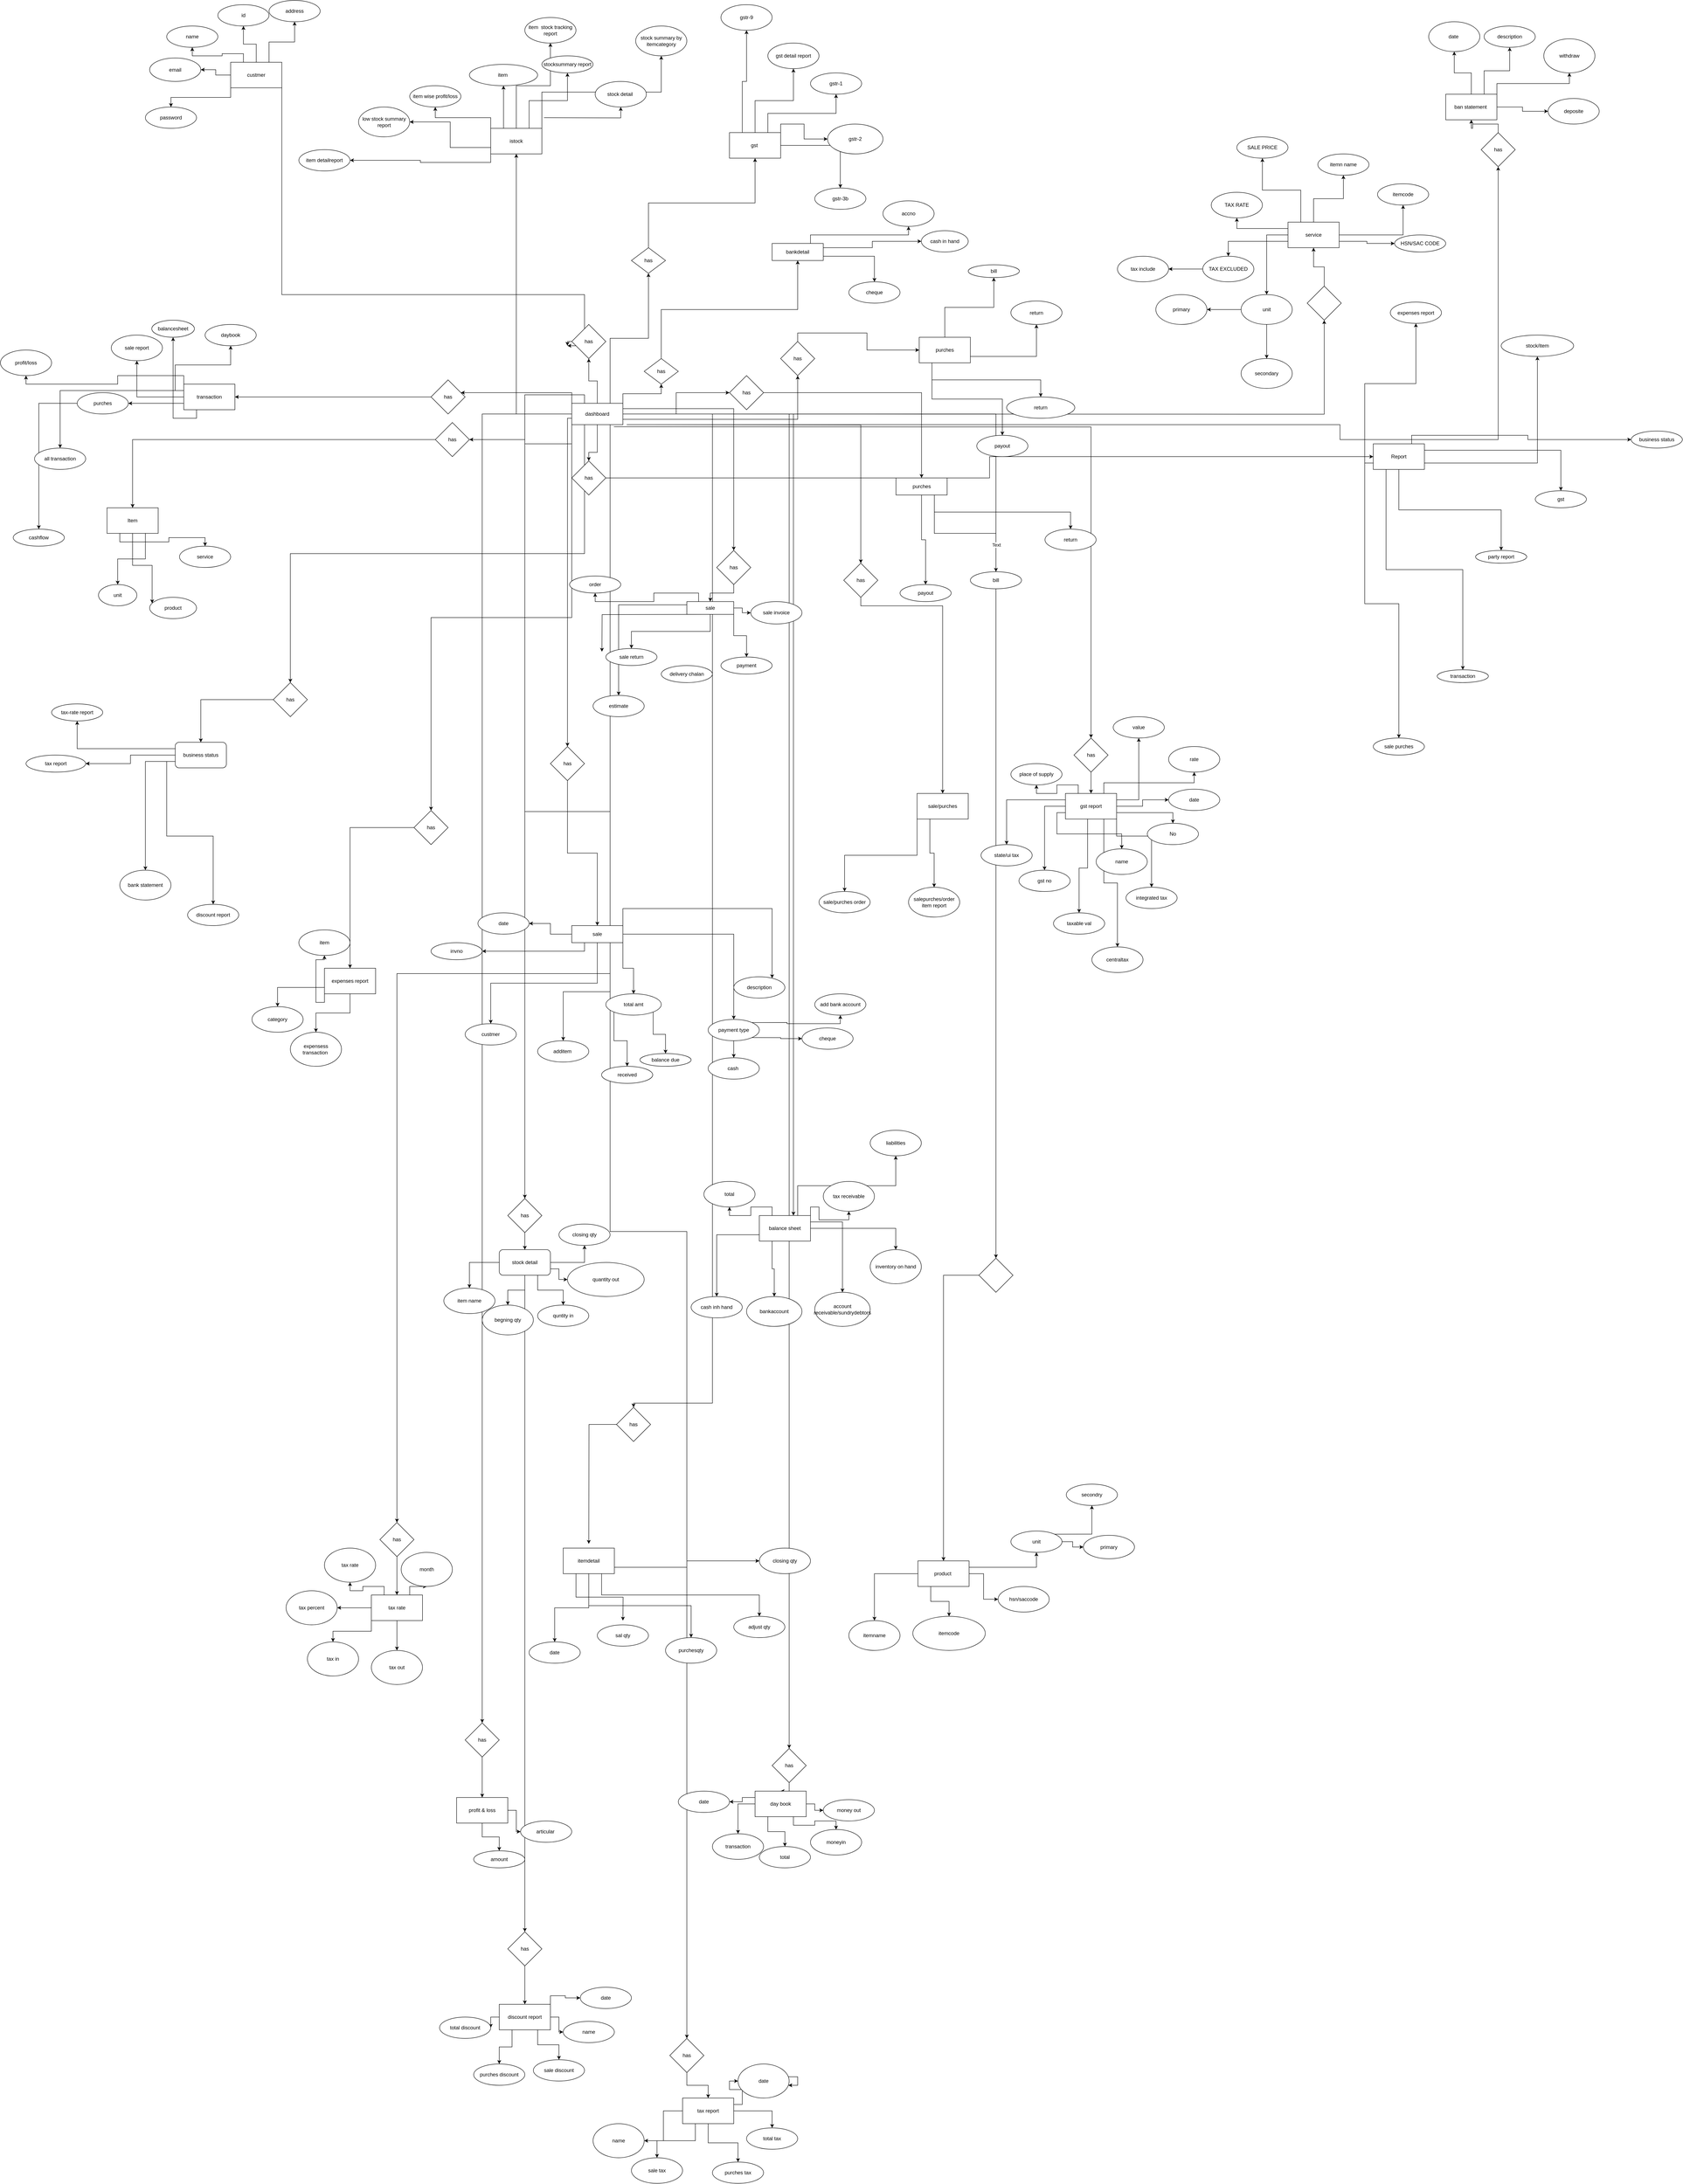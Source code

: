 <mxfile version="13.8.8" type="github">
  <diagram id="zhN6Ba0hWVVJrGLMDJ5n" name="Page-1">
    <mxGraphModel dx="2568" dy="1550" grid="1" gridSize="10" guides="1" tooltips="1" connect="1" arrows="1" fold="1" page="1" pageScale="1" pageWidth="850" pageHeight="1100" math="0" shadow="0">
      <root>
        <mxCell id="0" />
        <mxCell id="1" parent="0" />
        <mxCell id="1WFwFr-pHcYKs0NkM-DT-2" style="edgeStyle=orthogonalEdgeStyle;rounded=0;orthogonalLoop=1;jettySize=auto;html=1;exitX=1;exitY=0.5;exitDx=0;exitDy=0;" edge="1" parent="1" source="1WFwFr-pHcYKs0NkM-DT-1">
          <mxGeometry relative="1" as="geometry">
            <mxPoint x="270" y="420" as="targetPoint" />
            <Array as="points">
              <mxPoint x="310" y="300" />
              <mxPoint x="310" y="420" />
            </Array>
          </mxGeometry>
        </mxCell>
        <mxCell id="1WFwFr-pHcYKs0NkM-DT-222" style="edgeStyle=orthogonalEdgeStyle;rounded=0;orthogonalLoop=1;jettySize=auto;html=1;exitX=0.25;exitY=0;exitDx=0;exitDy=0;" edge="1" parent="1" source="1WFwFr-pHcYKs0NkM-DT-1" target="1WFwFr-pHcYKs0NkM-DT-223">
          <mxGeometry relative="1" as="geometry">
            <mxPoint x="-610" y="-290" as="targetPoint" />
          </mxGeometry>
        </mxCell>
        <mxCell id="1WFwFr-pHcYKs0NkM-DT-224" style="edgeStyle=orthogonalEdgeStyle;rounded=0;orthogonalLoop=1;jettySize=auto;html=1;exitX=0.5;exitY=0;exitDx=0;exitDy=0;" edge="1" parent="1" source="1WFwFr-pHcYKs0NkM-DT-1" target="1WFwFr-pHcYKs0NkM-DT-225">
          <mxGeometry relative="1" as="geometry">
            <mxPoint x="-490" y="-340" as="targetPoint" />
          </mxGeometry>
        </mxCell>
        <mxCell id="1WFwFr-pHcYKs0NkM-DT-226" style="edgeStyle=orthogonalEdgeStyle;rounded=0;orthogonalLoop=1;jettySize=auto;html=1;exitX=0.75;exitY=0;exitDx=0;exitDy=0;" edge="1" parent="1" source="1WFwFr-pHcYKs0NkM-DT-1" target="1WFwFr-pHcYKs0NkM-DT-227">
          <mxGeometry relative="1" as="geometry">
            <mxPoint x="-370" y="-350" as="targetPoint" />
          </mxGeometry>
        </mxCell>
        <mxCell id="1WFwFr-pHcYKs0NkM-DT-228" style="edgeStyle=orthogonalEdgeStyle;rounded=0;orthogonalLoop=1;jettySize=auto;html=1;exitX=0;exitY=0.5;exitDx=0;exitDy=0;" edge="1" parent="1" source="1WFwFr-pHcYKs0NkM-DT-1" target="1WFwFr-pHcYKs0NkM-DT-229">
          <mxGeometry relative="1" as="geometry">
            <mxPoint x="-650" y="-215" as="targetPoint" />
          </mxGeometry>
        </mxCell>
        <mxCell id="1WFwFr-pHcYKs0NkM-DT-230" style="edgeStyle=orthogonalEdgeStyle;rounded=0;orthogonalLoop=1;jettySize=auto;html=1;exitX=0;exitY=1;exitDx=0;exitDy=0;" edge="1" parent="1" source="1WFwFr-pHcYKs0NkM-DT-1" target="1WFwFr-pHcYKs0NkM-DT-231">
          <mxGeometry relative="1" as="geometry">
            <mxPoint x="-660" y="-130" as="targetPoint" />
          </mxGeometry>
        </mxCell>
        <mxCell id="1WFwFr-pHcYKs0NkM-DT-1" value="custmer" style="rounded=0;whiteSpace=wrap;html=1;" vertex="1" parent="1">
          <mxGeometry x="-520" y="-245" width="120" height="60" as="geometry" />
        </mxCell>
        <mxCell id="1WFwFr-pHcYKs0NkM-DT-5" style="edgeStyle=orthogonalEdgeStyle;rounded=0;orthogonalLoop=1;jettySize=auto;html=1;exitX=0;exitY=0.5;exitDx=0;exitDy=0;" edge="1" parent="1" source="1WFwFr-pHcYKs0NkM-DT-4">
          <mxGeometry relative="1" as="geometry">
            <mxPoint x="270" y="420" as="targetPoint" />
          </mxGeometry>
        </mxCell>
        <mxCell id="1WFwFr-pHcYKs0NkM-DT-4" value="has" style="rhombus;whiteSpace=wrap;html=1;" vertex="1" parent="1">
          <mxGeometry x="280" y="370" width="80" height="80" as="geometry" />
        </mxCell>
        <mxCell id="1WFwFr-pHcYKs0NkM-DT-9" style="edgeStyle=orthogonalEdgeStyle;rounded=0;orthogonalLoop=1;jettySize=auto;html=1;exitX=0;exitY=0.5;exitDx=0;exitDy=0;" edge="1" parent="1" source="1WFwFr-pHcYKs0NkM-DT-7" target="1WFwFr-pHcYKs0NkM-DT-10">
          <mxGeometry relative="1" as="geometry">
            <mxPoint x="170" y="580" as="targetPoint" />
            <Array as="points">
              <mxPoint x="280" y="650" />
              <mxPoint x="170" y="650" />
              <mxPoint x="170" y="640" />
            </Array>
          </mxGeometry>
        </mxCell>
        <mxCell id="1WFwFr-pHcYKs0NkM-DT-21" style="edgeStyle=orthogonalEdgeStyle;rounded=0;orthogonalLoop=1;jettySize=auto;html=1;" edge="1" parent="1" source="1WFwFr-pHcYKs0NkM-DT-7" target="1WFwFr-pHcYKs0NkM-DT-22">
          <mxGeometry relative="1" as="geometry">
            <mxPoint x="320" y="730" as="targetPoint" />
            <Array as="points">
              <mxPoint x="340" y="670" />
              <mxPoint x="320" y="670" />
            </Array>
          </mxGeometry>
        </mxCell>
        <mxCell id="1WFwFr-pHcYKs0NkM-DT-40" style="edgeStyle=orthogonalEdgeStyle;rounded=0;orthogonalLoop=1;jettySize=auto;html=1;exitX=1;exitY=0.5;exitDx=0;exitDy=0;" edge="1" parent="1" source="1WFwFr-pHcYKs0NkM-DT-7" target="1WFwFr-pHcYKs0NkM-DT-41">
          <mxGeometry relative="1" as="geometry">
            <mxPoint x="620" y="550" as="targetPoint" />
          </mxGeometry>
        </mxCell>
        <mxCell id="1WFwFr-pHcYKs0NkM-DT-50" style="edgeStyle=orthogonalEdgeStyle;rounded=0;orthogonalLoop=1;jettySize=auto;html=1;exitX=1;exitY=0;exitDx=0;exitDy=0;" edge="1" parent="1" source="1WFwFr-pHcYKs0NkM-DT-7" target="1WFwFr-pHcYKs0NkM-DT-51">
          <mxGeometry relative="1" as="geometry">
            <mxPoint x="490" y="470" as="targetPoint" />
          </mxGeometry>
        </mxCell>
        <mxCell id="1WFwFr-pHcYKs0NkM-DT-61" style="edgeStyle=orthogonalEdgeStyle;rounded=0;orthogonalLoop=1;jettySize=auto;html=1;exitX=1;exitY=0.25;exitDx=0;exitDy=0;" edge="1" parent="1" source="1WFwFr-pHcYKs0NkM-DT-7" target="1WFwFr-pHcYKs0NkM-DT-64">
          <mxGeometry relative="1" as="geometry">
            <mxPoint x="640" y="940" as="targetPoint" />
          </mxGeometry>
        </mxCell>
        <mxCell id="1WFwFr-pHcYKs0NkM-DT-83" style="edgeStyle=orthogonalEdgeStyle;rounded=0;orthogonalLoop=1;jettySize=auto;html=1;exitX=1;exitY=0.75;exitDx=0;exitDy=0;" edge="1" parent="1" source="1WFwFr-pHcYKs0NkM-DT-7" target="1WFwFr-pHcYKs0NkM-DT-84">
          <mxGeometry relative="1" as="geometry">
            <mxPoint x="780" y="450" as="targetPoint" />
          </mxGeometry>
        </mxCell>
        <mxCell id="1WFwFr-pHcYKs0NkM-DT-113" style="edgeStyle=orthogonalEdgeStyle;rounded=0;orthogonalLoop=1;jettySize=auto;html=1;exitX=1;exitY=1;exitDx=0;exitDy=0;" edge="1" parent="1" source="1WFwFr-pHcYKs0NkM-DT-7">
          <mxGeometry relative="1" as="geometry">
            <mxPoint x="270" y="1360" as="targetPoint" />
            <Array as="points">
              <mxPoint x="400" y="590" />
              <mxPoint x="270" y="590" />
            </Array>
          </mxGeometry>
        </mxCell>
        <mxCell id="1WFwFr-pHcYKs0NkM-DT-130" style="edgeStyle=orthogonalEdgeStyle;rounded=0;orthogonalLoop=1;jettySize=auto;html=1;exitX=0;exitY=0.25;exitDx=0;exitDy=0;" edge="1" parent="1" source="1WFwFr-pHcYKs0NkM-DT-7" target="1WFwFr-pHcYKs0NkM-DT-131">
          <mxGeometry relative="1" as="geometry">
            <mxPoint x="-10" y="540" as="targetPoint" />
            <Array as="points">
              <mxPoint x="280" y="530" />
              <mxPoint x="-10" y="530" />
            </Array>
          </mxGeometry>
        </mxCell>
        <mxCell id="1WFwFr-pHcYKs0NkM-DT-148" style="edgeStyle=orthogonalEdgeStyle;rounded=0;orthogonalLoop=1;jettySize=auto;html=1;exitX=0.75;exitY=0;exitDx=0;exitDy=0;" edge="1" parent="1" source="1WFwFr-pHcYKs0NkM-DT-7" target="1WFwFr-pHcYKs0NkM-DT-149">
          <mxGeometry relative="1" as="geometry">
            <mxPoint x="460" y="230" as="targetPoint" />
          </mxGeometry>
        </mxCell>
        <mxCell id="1WFwFr-pHcYKs0NkM-DT-164" style="edgeStyle=orthogonalEdgeStyle;rounded=0;orthogonalLoop=1;jettySize=auto;html=1;" edge="1" parent="1" source="1WFwFr-pHcYKs0NkM-DT-7" target="1WFwFr-pHcYKs0NkM-DT-165">
          <mxGeometry relative="1" as="geometry">
            <mxPoint x="160" y="-140" as="targetPoint" />
          </mxGeometry>
        </mxCell>
        <mxCell id="1WFwFr-pHcYKs0NkM-DT-184" value="" style="edgeStyle=orthogonalEdgeStyle;rounded=0;orthogonalLoop=1;jettySize=auto;html=1;" edge="1" parent="1" source="1WFwFr-pHcYKs0NkM-DT-7" target="1WFwFr-pHcYKs0NkM-DT-4">
          <mxGeometry relative="1" as="geometry" />
        </mxCell>
        <mxCell id="1WFwFr-pHcYKs0NkM-DT-185" style="edgeStyle=orthogonalEdgeStyle;rounded=0;orthogonalLoop=1;jettySize=auto;html=1;exitX=0.25;exitY=1;exitDx=0;exitDy=0;" edge="1" parent="1" source="1WFwFr-pHcYKs0NkM-DT-7" target="1WFwFr-pHcYKs0NkM-DT-201">
          <mxGeometry relative="1" as="geometry">
            <mxPoint x="-380" y="1250" as="targetPoint" />
          </mxGeometry>
        </mxCell>
        <mxCell id="1WFwFr-pHcYKs0NkM-DT-197" style="edgeStyle=orthogonalEdgeStyle;rounded=0;orthogonalLoop=1;jettySize=auto;html=1;exitX=0;exitY=1;exitDx=0;exitDy=0;" edge="1" parent="1" source="1WFwFr-pHcYKs0NkM-DT-7" target="1WFwFr-pHcYKs0NkM-DT-207">
          <mxGeometry relative="1" as="geometry">
            <mxPoint x="-50" y="1550" as="targetPoint" />
          </mxGeometry>
        </mxCell>
        <mxCell id="1WFwFr-pHcYKs0NkM-DT-209" style="edgeStyle=orthogonalEdgeStyle;rounded=0;orthogonalLoop=1;jettySize=auto;html=1;exitX=1;exitY=1;exitDx=0;exitDy=0;" edge="1" parent="1" target="1WFwFr-pHcYKs0NkM-DT-210">
          <mxGeometry relative="1" as="geometry">
            <mxPoint x="980.5" y="1010" as="targetPoint" />
            <mxPoint x="409" y="605" as="sourcePoint" />
          </mxGeometry>
        </mxCell>
        <mxCell id="1WFwFr-pHcYKs0NkM-DT-234" style="edgeStyle=orthogonalEdgeStyle;rounded=0;orthogonalLoop=1;jettySize=auto;html=1;" edge="1" parent="1" target="1WFwFr-pHcYKs0NkM-DT-235">
          <mxGeometry relative="1" as="geometry">
            <mxPoint x="1498" y="1380" as="targetPoint" />
            <mxPoint x="379" y="610" as="sourcePoint" />
          </mxGeometry>
        </mxCell>
        <mxCell id="1WFwFr-pHcYKs0NkM-DT-263" style="edgeStyle=orthogonalEdgeStyle;rounded=0;orthogonalLoop=1;jettySize=auto;html=1;exitX=0.75;exitY=1;exitDx=0;exitDy=0;" edge="1" parent="1" source="1WFwFr-pHcYKs0NkM-DT-7" target="1WFwFr-pHcYKs0NkM-DT-264">
          <mxGeometry relative="1" as="geometry">
            <mxPoint x="170" y="2460" as="targetPoint" />
          </mxGeometry>
        </mxCell>
        <mxCell id="1WFwFr-pHcYKs0NkM-DT-277" style="edgeStyle=orthogonalEdgeStyle;rounded=0;orthogonalLoop=1;jettySize=auto;html=1;" edge="1" parent="1" source="1WFwFr-pHcYKs0NkM-DT-7" target="1WFwFr-pHcYKs0NkM-DT-278">
          <mxGeometry relative="1" as="geometry">
            <mxPoint x="740" y="2580" as="targetPoint" />
            <Array as="points">
              <mxPoint x="800" y="580" />
            </Array>
          </mxGeometry>
        </mxCell>
        <mxCell id="1WFwFr-pHcYKs0NkM-DT-295" style="edgeStyle=orthogonalEdgeStyle;rounded=0;orthogonalLoop=1;jettySize=auto;html=1;" edge="1" parent="1" source="1WFwFr-pHcYKs0NkM-DT-7" target="1WFwFr-pHcYKs0NkM-DT-308">
          <mxGeometry relative="1" as="geometry">
            <mxPoint x="425" y="2950" as="targetPoint" />
            <Array as="points">
              <mxPoint x="610" y="580" />
              <mxPoint x="610" y="2900" />
            </Array>
          </mxGeometry>
        </mxCell>
        <mxCell id="1WFwFr-pHcYKs0NkM-DT-310" style="edgeStyle=orthogonalEdgeStyle;rounded=0;orthogonalLoop=1;jettySize=auto;html=1;" edge="1" parent="1" source="1WFwFr-pHcYKs0NkM-DT-7" target="1WFwFr-pHcYKs0NkM-DT-311">
          <mxGeometry relative="1" as="geometry">
            <mxPoint x="1120" y="3192" as="targetPoint" />
          </mxGeometry>
        </mxCell>
        <mxCell id="1WFwFr-pHcYKs0NkM-DT-326" style="edgeStyle=orthogonalEdgeStyle;rounded=0;orthogonalLoop=1;jettySize=auto;html=1;" edge="1" parent="1" target="1WFwFr-pHcYKs0NkM-DT-327">
          <mxGeometry relative="1" as="geometry">
            <mxPoint x="2045" y="320" as="targetPoint" />
            <mxPoint x="423" y="580" as="sourcePoint" />
          </mxGeometry>
        </mxCell>
        <mxCell id="1WFwFr-pHcYKs0NkM-DT-362" style="edgeStyle=orthogonalEdgeStyle;rounded=0;orthogonalLoop=1;jettySize=auto;html=1;" edge="1" parent="1" source="1WFwFr-pHcYKs0NkM-DT-7" target="1WFwFr-pHcYKs0NkM-DT-363">
          <mxGeometry relative="1" as="geometry">
            <mxPoint x="790" y="3750" as="targetPoint" />
          </mxGeometry>
        </mxCell>
        <mxCell id="1WFwFr-pHcYKs0NkM-DT-376" style="edgeStyle=orthogonalEdgeStyle;rounded=0;orthogonalLoop=1;jettySize=auto;html=1;" edge="1" parent="1" source="1WFwFr-pHcYKs0NkM-DT-7" target="1WFwFr-pHcYKs0NkM-DT-379">
          <mxGeometry relative="1" as="geometry">
            <mxPoint x="70" y="3690" as="targetPoint" />
          </mxGeometry>
        </mxCell>
        <mxCell id="1WFwFr-pHcYKs0NkM-DT-386" style="edgeStyle=orthogonalEdgeStyle;rounded=0;orthogonalLoop=1;jettySize=auto;html=1;exitX=0.75;exitY=1;exitDx=0;exitDy=0;" edge="1" parent="1" target="1WFwFr-pHcYKs0NkM-DT-387">
          <mxGeometry relative="1" as="geometry">
            <mxPoint x="2453" y="-40" as="targetPoint" />
            <mxPoint x="418" y="605" as="sourcePoint" />
            <Array as="points">
              <mxPoint x="2082" y="605" />
              <mxPoint x="2082" y="640" />
            </Array>
          </mxGeometry>
        </mxCell>
        <mxCell id="1WFwFr-pHcYKs0NkM-DT-398" style="edgeStyle=orthogonalEdgeStyle;rounded=0;orthogonalLoop=1;jettySize=auto;html=1;exitX=0.25;exitY=0;exitDx=0;exitDy=0;" edge="1" parent="1" source="1WFwFr-pHcYKs0NkM-DT-7" target="1WFwFr-pHcYKs0NkM-DT-399">
          <mxGeometry relative="1" as="geometry">
            <mxPoint x="170" y="4180" as="targetPoint" />
          </mxGeometry>
        </mxCell>
        <mxCell id="1WFwFr-pHcYKs0NkM-DT-412" style="edgeStyle=orthogonalEdgeStyle;rounded=0;orthogonalLoop=1;jettySize=auto;html=1;exitX=0.75;exitY=1;exitDx=0;exitDy=0;" edge="1" parent="1" source="1WFwFr-pHcYKs0NkM-DT-7" target="1WFwFr-pHcYKs0NkM-DT-413">
          <mxGeometry relative="1" as="geometry">
            <mxPoint x="550" y="4430" as="targetPoint" />
          </mxGeometry>
        </mxCell>
        <mxCell id="1WFwFr-pHcYKs0NkM-DT-428" style="edgeStyle=orthogonalEdgeStyle;rounded=0;orthogonalLoop=1;jettySize=auto;html=1;exitX=0.75;exitY=1;exitDx=0;exitDy=0;" edge="1" parent="1" source="1WFwFr-pHcYKs0NkM-DT-7" target="1WFwFr-pHcYKs0NkM-DT-429">
          <mxGeometry relative="1" as="geometry">
            <mxPoint x="-130" y="3220" as="targetPoint" />
          </mxGeometry>
        </mxCell>
        <mxCell id="1WFwFr-pHcYKs0NkM-DT-7" value="dashboard" style="rounded=0;whiteSpace=wrap;html=1;" vertex="1" parent="1">
          <mxGeometry x="280" y="555" width="120" height="50" as="geometry" />
        </mxCell>
        <mxCell id="1WFwFr-pHcYKs0NkM-DT-8" style="edgeStyle=orthogonalEdgeStyle;rounded=0;orthogonalLoop=1;jettySize=auto;html=1;exitX=0.5;exitY=1;exitDx=0;exitDy=0;" edge="1" parent="1" source="1WFwFr-pHcYKs0NkM-DT-7" target="1WFwFr-pHcYKs0NkM-DT-7">
          <mxGeometry relative="1" as="geometry" />
        </mxCell>
        <mxCell id="1WFwFr-pHcYKs0NkM-DT-11" style="edgeStyle=orthogonalEdgeStyle;rounded=0;orthogonalLoop=1;jettySize=auto;html=1;exitX=0;exitY=0.5;exitDx=0;exitDy=0;" edge="1" parent="1" source="1WFwFr-pHcYKs0NkM-DT-10" target="1WFwFr-pHcYKs0NkM-DT-12">
          <mxGeometry relative="1" as="geometry">
            <mxPoint x="80" y="690" as="targetPoint" />
          </mxGeometry>
        </mxCell>
        <mxCell id="1WFwFr-pHcYKs0NkM-DT-10" value="has" style="rhombus;whiteSpace=wrap;html=1;" vertex="1" parent="1">
          <mxGeometry x="-40" y="600" width="80" height="80" as="geometry" />
        </mxCell>
        <mxCell id="1WFwFr-pHcYKs0NkM-DT-14" style="edgeStyle=orthogonalEdgeStyle;rounded=0;orthogonalLoop=1;jettySize=auto;html=1;entryX=0;entryY=0.25;entryDx=0;entryDy=0;" edge="1" parent="1" source="1WFwFr-pHcYKs0NkM-DT-12" target="1WFwFr-pHcYKs0NkM-DT-105">
          <mxGeometry relative="1" as="geometry">
            <mxPoint x="110" y="762.5" as="targetPoint" />
          </mxGeometry>
        </mxCell>
        <mxCell id="1WFwFr-pHcYKs0NkM-DT-15" style="edgeStyle=orthogonalEdgeStyle;rounded=0;orthogonalLoop=1;jettySize=auto;html=1;exitX=0.25;exitY=1;exitDx=0;exitDy=0;" edge="1" parent="1" source="1WFwFr-pHcYKs0NkM-DT-12" target="1WFwFr-pHcYKs0NkM-DT-106">
          <mxGeometry relative="1" as="geometry">
            <mxPoint x="80" y="790" as="targetPoint" />
          </mxGeometry>
        </mxCell>
        <mxCell id="1WFwFr-pHcYKs0NkM-DT-19" style="edgeStyle=orthogonalEdgeStyle;rounded=0;orthogonalLoop=1;jettySize=auto;html=1;exitX=0.75;exitY=1;exitDx=0;exitDy=0;" edge="1" parent="1" source="1WFwFr-pHcYKs0NkM-DT-12" target="1WFwFr-pHcYKs0NkM-DT-104">
          <mxGeometry relative="1" as="geometry">
            <mxPoint x="160" y="710" as="targetPoint" />
          </mxGeometry>
        </mxCell>
        <mxCell id="1WFwFr-pHcYKs0NkM-DT-12" value="Item" style="rounded=0;whiteSpace=wrap;html=1;" vertex="1" parent="1">
          <mxGeometry x="-810" y="800" width="120" height="60" as="geometry" />
        </mxCell>
        <mxCell id="1WFwFr-pHcYKs0NkM-DT-23" style="edgeStyle=orthogonalEdgeStyle;rounded=0;orthogonalLoop=1;jettySize=auto;html=1;" edge="1" parent="1" source="1WFwFr-pHcYKs0NkM-DT-22" target="1WFwFr-pHcYKs0NkM-DT-24">
          <mxGeometry relative="1" as="geometry">
            <mxPoint x="320" y="810" as="targetPoint" />
          </mxGeometry>
        </mxCell>
        <mxCell id="1WFwFr-pHcYKs0NkM-DT-22" value="has" style="rhombus;whiteSpace=wrap;html=1;" vertex="1" parent="1">
          <mxGeometry x="280" y="690" width="80" height="80" as="geometry" />
        </mxCell>
        <mxCell id="1WFwFr-pHcYKs0NkM-DT-25" style="edgeStyle=orthogonalEdgeStyle;rounded=0;orthogonalLoop=1;jettySize=auto;html=1;exitX=0.25;exitY=1;exitDx=0;exitDy=0;" edge="1" parent="1" source="1WFwFr-pHcYKs0NkM-DT-24" target="1WFwFr-pHcYKs0NkM-DT-102">
          <mxGeometry relative="1" as="geometry">
            <mxPoint x="210" y="860" as="targetPoint" />
          </mxGeometry>
        </mxCell>
        <mxCell id="1WFwFr-pHcYKs0NkM-DT-27" style="edgeStyle=orthogonalEdgeStyle;rounded=0;orthogonalLoop=1;jettySize=auto;html=1;exitX=0.5;exitY=1;exitDx=0;exitDy=0;" edge="1" parent="1" source="1WFwFr-pHcYKs0NkM-DT-24" target="1WFwFr-pHcYKs0NkM-DT-100">
          <mxGeometry relative="1" as="geometry">
            <mxPoint x="335" y="870" as="targetPoint" />
          </mxGeometry>
        </mxCell>
        <mxCell id="1WFwFr-pHcYKs0NkM-DT-31" style="edgeStyle=orthogonalEdgeStyle;rounded=0;orthogonalLoop=1;jettySize=auto;html=1;exitX=1;exitY=0.75;exitDx=0;exitDy=0;" edge="1" parent="1" source="1WFwFr-pHcYKs0NkM-DT-24" target="1WFwFr-pHcYKs0NkM-DT-95">
          <mxGeometry relative="1" as="geometry">
            <mxPoint x="440" y="800" as="targetPoint" />
          </mxGeometry>
        </mxCell>
        <mxCell id="1WFwFr-pHcYKs0NkM-DT-33" style="edgeStyle=orthogonalEdgeStyle;rounded=0;orthogonalLoop=1;jettySize=auto;html=1;exitX=1;exitY=0.25;exitDx=0;exitDy=0;" edge="1" parent="1" source="1WFwFr-pHcYKs0NkM-DT-24" target="1WFwFr-pHcYKs0NkM-DT-97">
          <mxGeometry relative="1" as="geometry">
            <mxPoint x="435" y="860" as="targetPoint" />
          </mxGeometry>
        </mxCell>
        <mxCell id="1WFwFr-pHcYKs0NkM-DT-34" style="edgeStyle=orthogonalEdgeStyle;rounded=0;orthogonalLoop=1;jettySize=auto;html=1;exitX=0;exitY=0.5;exitDx=0;exitDy=0;" edge="1" parent="1" source="1WFwFr-pHcYKs0NkM-DT-24" target="1WFwFr-pHcYKs0NkM-DT-103">
          <mxGeometry relative="1" as="geometry">
            <mxPoint x="150" y="950" as="targetPoint" />
          </mxGeometry>
        </mxCell>
        <mxCell id="1WFwFr-pHcYKs0NkM-DT-36" style="edgeStyle=orthogonalEdgeStyle;rounded=0;orthogonalLoop=1;jettySize=auto;html=1;exitX=0;exitY=0.75;exitDx=0;exitDy=0;" edge="1" parent="1" source="1WFwFr-pHcYKs0NkM-DT-24" target="1WFwFr-pHcYKs0NkM-DT-99">
          <mxGeometry relative="1" as="geometry">
            <mxPoint x="550" y="850" as="targetPoint" />
          </mxGeometry>
        </mxCell>
        <mxCell id="1WFwFr-pHcYKs0NkM-DT-38" style="edgeStyle=orthogonalEdgeStyle;rounded=0;orthogonalLoop=1;jettySize=auto;html=1;exitX=0.75;exitY=0;exitDx=0;exitDy=0;" edge="1" parent="1" source="1WFwFr-pHcYKs0NkM-DT-24" target="1WFwFr-pHcYKs0NkM-DT-96">
          <mxGeometry relative="1" as="geometry">
            <mxPoint x="420" y="740" as="targetPoint" />
          </mxGeometry>
        </mxCell>
        <mxCell id="1WFwFr-pHcYKs0NkM-DT-24" value="Report" style="rounded=0;whiteSpace=wrap;html=1;" vertex="1" parent="1">
          <mxGeometry x="2160" y="650" width="120" height="60" as="geometry" />
        </mxCell>
        <mxCell id="1WFwFr-pHcYKs0NkM-DT-42" style="edgeStyle=orthogonalEdgeStyle;rounded=0;orthogonalLoop=1;jettySize=auto;html=1;" edge="1" parent="1" source="1WFwFr-pHcYKs0NkM-DT-41" target="1WFwFr-pHcYKs0NkM-DT-43">
          <mxGeometry relative="1" as="geometry">
            <mxPoint x="700" y="610" as="targetPoint" />
          </mxGeometry>
        </mxCell>
        <mxCell id="1WFwFr-pHcYKs0NkM-DT-41" value="has" style="rhombus;whiteSpace=wrap;html=1;" vertex="1" parent="1">
          <mxGeometry x="650" y="490" width="80" height="80" as="geometry" />
        </mxCell>
        <mxCell id="1WFwFr-pHcYKs0NkM-DT-48" style="edgeStyle=orthogonalEdgeStyle;rounded=0;orthogonalLoop=1;jettySize=auto;html=1;exitX=0.75;exitY=1;exitDx=0;exitDy=0;" edge="1" parent="1" source="1WFwFr-pHcYKs0NkM-DT-43" target="1WFwFr-pHcYKs0NkM-DT-111">
          <mxGeometry relative="1" as="geometry">
            <mxPoint x="853" y="710" as="targetPoint" />
          </mxGeometry>
        </mxCell>
        <mxCell id="1WFwFr-pHcYKs0NkM-DT-220" style="edgeStyle=orthogonalEdgeStyle;rounded=0;orthogonalLoop=1;jettySize=auto;html=1;entryX=0.5;entryY=0;entryDx=0;entryDy=0;" edge="1" parent="1" source="1WFwFr-pHcYKs0NkM-DT-43" target="1WFwFr-pHcYKs0NkM-DT-112">
          <mxGeometry relative="1" as="geometry" />
        </mxCell>
        <mxCell id="1WFwFr-pHcYKs0NkM-DT-43" value="purches" style="rounded=0;whiteSpace=wrap;html=1;" vertex="1" parent="1">
          <mxGeometry x="1040.5" y="730" width="120" height="40" as="geometry" />
        </mxCell>
        <mxCell id="1WFwFr-pHcYKs0NkM-DT-52" style="edgeStyle=orthogonalEdgeStyle;rounded=0;orthogonalLoop=1;jettySize=auto;html=1;exitX=0.5;exitY=0;exitDx=0;exitDy=0;" edge="1" parent="1" source="1WFwFr-pHcYKs0NkM-DT-51" target="1WFwFr-pHcYKs0NkM-DT-53">
          <mxGeometry relative="1" as="geometry">
            <mxPoint x="540" y="400" as="targetPoint" />
          </mxGeometry>
        </mxCell>
        <mxCell id="1WFwFr-pHcYKs0NkM-DT-51" value="has" style="rhombus;whiteSpace=wrap;html=1;" vertex="1" parent="1">
          <mxGeometry x="450" y="450" width="80" height="60" as="geometry" />
        </mxCell>
        <mxCell id="1WFwFr-pHcYKs0NkM-DT-54" style="edgeStyle=orthogonalEdgeStyle;rounded=0;orthogonalLoop=1;jettySize=auto;html=1;exitX=0.75;exitY=0;exitDx=0;exitDy=0;" edge="1" parent="1" source="1WFwFr-pHcYKs0NkM-DT-53" target="1WFwFr-pHcYKs0NkM-DT-107">
          <mxGeometry relative="1" as="geometry">
            <mxPoint x="620" y="340" as="targetPoint" />
          </mxGeometry>
        </mxCell>
        <mxCell id="1WFwFr-pHcYKs0NkM-DT-56" style="edgeStyle=orthogonalEdgeStyle;rounded=0;orthogonalLoop=1;jettySize=auto;html=1;exitX=1;exitY=0.25;exitDx=0;exitDy=0;" edge="1" parent="1" source="1WFwFr-pHcYKs0NkM-DT-53" target="1WFwFr-pHcYKs0NkM-DT-108">
          <mxGeometry relative="1" as="geometry">
            <mxPoint x="640" y="370" as="targetPoint" />
          </mxGeometry>
        </mxCell>
        <mxCell id="1WFwFr-pHcYKs0NkM-DT-58" style="edgeStyle=orthogonalEdgeStyle;rounded=0;orthogonalLoop=1;jettySize=auto;html=1;exitX=1;exitY=0.75;exitDx=0;exitDy=0;" edge="1" parent="1" source="1WFwFr-pHcYKs0NkM-DT-53" target="1WFwFr-pHcYKs0NkM-DT-109">
          <mxGeometry relative="1" as="geometry">
            <mxPoint x="700" y="410" as="targetPoint" />
          </mxGeometry>
        </mxCell>
        <mxCell id="1WFwFr-pHcYKs0NkM-DT-53" value="bankdetail" style="rounded=0;whiteSpace=wrap;html=1;" vertex="1" parent="1">
          <mxGeometry x="750" y="180" width="120" height="40" as="geometry" />
        </mxCell>
        <mxCell id="1WFwFr-pHcYKs0NkM-DT-62" style="edgeStyle=orthogonalEdgeStyle;rounded=0;orthogonalLoop=1;jettySize=auto;html=1;exitX=0.5;exitY=1;exitDx=0;exitDy=0;" edge="1" parent="1" source="1WFwFr-pHcYKs0NkM-DT-43" target="1WFwFr-pHcYKs0NkM-DT-43">
          <mxGeometry relative="1" as="geometry" />
        </mxCell>
        <mxCell id="1WFwFr-pHcYKs0NkM-DT-63" style="edgeStyle=orthogonalEdgeStyle;rounded=0;orthogonalLoop=1;jettySize=auto;html=1;exitX=0.75;exitY=1;exitDx=0;exitDy=0;" edge="1" parent="1" source="1WFwFr-pHcYKs0NkM-DT-43" target="1WFwFr-pHcYKs0NkM-DT-110">
          <mxGeometry relative="1" as="geometry">
            <mxPoint x="710" y="680" as="targetPoint" />
            <mxPoint x="780" y="660" as="sourcePoint" />
          </mxGeometry>
        </mxCell>
        <mxCell id="1WFwFr-pHcYKs0NkM-DT-219" value="Text" style="edgeLabel;html=1;align=center;verticalAlign=middle;resizable=0;points=[];" vertex="1" connectable="0" parent="1WFwFr-pHcYKs0NkM-DT-63">
          <mxGeometry x="0.608" y="1" relative="1" as="geometry">
            <mxPoint as="offset" />
          </mxGeometry>
        </mxCell>
        <mxCell id="1WFwFr-pHcYKs0NkM-DT-65" style="edgeStyle=orthogonalEdgeStyle;rounded=0;orthogonalLoop=1;jettySize=auto;html=1;" edge="1" parent="1" source="1WFwFr-pHcYKs0NkM-DT-64" target="1WFwFr-pHcYKs0NkM-DT-66">
          <mxGeometry relative="1" as="geometry">
            <mxPoint x="590" y="1010" as="targetPoint" />
          </mxGeometry>
        </mxCell>
        <mxCell id="1WFwFr-pHcYKs0NkM-DT-64" value="has" style="rhombus;whiteSpace=wrap;html=1;" vertex="1" parent="1">
          <mxGeometry x="620" y="900" width="80" height="80" as="geometry" />
        </mxCell>
        <mxCell id="1WFwFr-pHcYKs0NkM-DT-67" style="edgeStyle=orthogonalEdgeStyle;rounded=0;orthogonalLoop=1;jettySize=auto;html=1;" edge="1" parent="1" source="1WFwFr-pHcYKs0NkM-DT-66" target="1WFwFr-pHcYKs0NkM-DT-70">
          <mxGeometry relative="1" as="geometry">
            <mxPoint x="660" y="1017.5" as="targetPoint" />
          </mxGeometry>
        </mxCell>
        <mxCell id="1WFwFr-pHcYKs0NkM-DT-72" style="edgeStyle=orthogonalEdgeStyle;rounded=0;orthogonalLoop=1;jettySize=auto;html=1;exitX=1;exitY=1;exitDx=0;exitDy=0;" edge="1" parent="1" source="1WFwFr-pHcYKs0NkM-DT-66" target="1WFwFr-pHcYKs0NkM-DT-73">
          <mxGeometry relative="1" as="geometry">
            <mxPoint x="680" y="1060" as="targetPoint" />
          </mxGeometry>
        </mxCell>
        <mxCell id="1WFwFr-pHcYKs0NkM-DT-74" style="edgeStyle=orthogonalEdgeStyle;rounded=0;orthogonalLoop=1;jettySize=auto;html=1;exitX=0.5;exitY=1;exitDx=0;exitDy=0;" edge="1" parent="1" source="1WFwFr-pHcYKs0NkM-DT-66" target="1WFwFr-pHcYKs0NkM-DT-75">
          <mxGeometry relative="1" as="geometry">
            <mxPoint x="520" y="1070" as="targetPoint" />
          </mxGeometry>
        </mxCell>
        <mxCell id="1WFwFr-pHcYKs0NkM-DT-76" style="edgeStyle=orthogonalEdgeStyle;rounded=0;orthogonalLoop=1;jettySize=auto;html=1;exitX=0;exitY=0.25;exitDx=0;exitDy=0;" edge="1" parent="1" source="1WFwFr-pHcYKs0NkM-DT-66" target="1WFwFr-pHcYKs0NkM-DT-77">
          <mxGeometry relative="1" as="geometry">
            <mxPoint x="450" y="1030" as="targetPoint" />
          </mxGeometry>
        </mxCell>
        <mxCell id="1WFwFr-pHcYKs0NkM-DT-78" style="edgeStyle=orthogonalEdgeStyle;rounded=0;orthogonalLoop=1;jettySize=auto;html=1;exitX=0.25;exitY=0;exitDx=0;exitDy=0;" edge="1" parent="1" source="1WFwFr-pHcYKs0NkM-DT-66" target="1WFwFr-pHcYKs0NkM-DT-79">
          <mxGeometry relative="1" as="geometry">
            <mxPoint x="400" y="970" as="targetPoint" />
          </mxGeometry>
        </mxCell>
        <mxCell id="1WFwFr-pHcYKs0NkM-DT-80" style="edgeStyle=orthogonalEdgeStyle;rounded=0;orthogonalLoop=1;jettySize=auto;html=1;exitX=0.75;exitY=1;exitDx=0;exitDy=0;entryX=0.04;entryY=0.188;entryDx=0;entryDy=0;entryPerimeter=0;" edge="1" parent="1">
          <mxGeometry relative="1" as="geometry">
            <mxPoint x="350.8" y="1137.52" as="targetPoint" />
            <mxPoint x="618.5" y="1050" as="sourcePoint" />
          </mxGeometry>
        </mxCell>
        <mxCell id="1WFwFr-pHcYKs0NkM-DT-66" value="sale" style="rounded=0;whiteSpace=wrap;html=1;" vertex="1" parent="1">
          <mxGeometry x="550" y="1020" width="110" height="30" as="geometry" />
        </mxCell>
        <mxCell id="1WFwFr-pHcYKs0NkM-DT-70" value="sale invoice" style="ellipse;whiteSpace=wrap;html=1;" vertex="1" parent="1">
          <mxGeometry x="700" y="1020" width="120" height="52.5" as="geometry" />
        </mxCell>
        <mxCell id="1WFwFr-pHcYKs0NkM-DT-73" value="payment" style="ellipse;whiteSpace=wrap;html=1;" vertex="1" parent="1">
          <mxGeometry x="630" y="1150" width="120" height="40" as="geometry" />
        </mxCell>
        <mxCell id="1WFwFr-pHcYKs0NkM-DT-75" value="sale return" style="ellipse;whiteSpace=wrap;html=1;" vertex="1" parent="1">
          <mxGeometry x="360" y="1130" width="120" height="40" as="geometry" />
        </mxCell>
        <mxCell id="1WFwFr-pHcYKs0NkM-DT-77" value="estimate" style="ellipse;whiteSpace=wrap;html=1;" vertex="1" parent="1">
          <mxGeometry x="330" y="1240" width="120" height="50" as="geometry" />
        </mxCell>
        <mxCell id="1WFwFr-pHcYKs0NkM-DT-79" value="order" style="ellipse;whiteSpace=wrap;html=1;" vertex="1" parent="1">
          <mxGeometry x="275" y="960" width="120" height="40" as="geometry" />
        </mxCell>
        <mxCell id="1WFwFr-pHcYKs0NkM-DT-82" value="delivery chalan" style="ellipse;whiteSpace=wrap;html=1;" vertex="1" parent="1">
          <mxGeometry x="490" y="1170" width="120" height="40" as="geometry" />
        </mxCell>
        <mxCell id="1WFwFr-pHcYKs0NkM-DT-85" style="edgeStyle=orthogonalEdgeStyle;rounded=0;orthogonalLoop=1;jettySize=auto;html=1;exitX=0.5;exitY=0;exitDx=0;exitDy=0;" edge="1" parent="1" source="1WFwFr-pHcYKs0NkM-DT-84" target="1WFwFr-pHcYKs0NkM-DT-86">
          <mxGeometry relative="1" as="geometry">
            <mxPoint x="920" y="390" as="targetPoint" />
          </mxGeometry>
        </mxCell>
        <mxCell id="1WFwFr-pHcYKs0NkM-DT-84" value="has" style="rhombus;whiteSpace=wrap;html=1;" vertex="1" parent="1">
          <mxGeometry x="770" y="410" width="80" height="80" as="geometry" />
        </mxCell>
        <mxCell id="1WFwFr-pHcYKs0NkM-DT-87" style="edgeStyle=orthogonalEdgeStyle;rounded=0;orthogonalLoop=1;jettySize=auto;html=1;" edge="1" parent="1" source="1WFwFr-pHcYKs0NkM-DT-86" target="1WFwFr-pHcYKs0NkM-DT-88">
          <mxGeometry relative="1" as="geometry">
            <mxPoint x="1020" y="440" as="targetPoint" />
          </mxGeometry>
        </mxCell>
        <mxCell id="1WFwFr-pHcYKs0NkM-DT-89" style="edgeStyle=orthogonalEdgeStyle;rounded=0;orthogonalLoop=1;jettySize=auto;html=1;exitX=0.25;exitY=1;exitDx=0;exitDy=0;" edge="1" parent="1" source="1WFwFr-pHcYKs0NkM-DT-86" target="1WFwFr-pHcYKs0NkM-DT-90">
          <mxGeometry relative="1" as="geometry">
            <mxPoint x="980" y="580" as="targetPoint" />
          </mxGeometry>
        </mxCell>
        <mxCell id="1WFwFr-pHcYKs0NkM-DT-91" style="edgeStyle=orthogonalEdgeStyle;rounded=0;orthogonalLoop=1;jettySize=auto;html=1;exitX=0.25;exitY=1;exitDx=0;exitDy=0;" edge="1" parent="1" source="1WFwFr-pHcYKs0NkM-DT-86" target="1WFwFr-pHcYKs0NkM-DT-92">
          <mxGeometry relative="1" as="geometry">
            <mxPoint x="1080" y="580" as="targetPoint" />
          </mxGeometry>
        </mxCell>
        <mxCell id="1WFwFr-pHcYKs0NkM-DT-93" style="edgeStyle=orthogonalEdgeStyle;rounded=0;orthogonalLoop=1;jettySize=auto;html=1;exitX=1;exitY=0.75;exitDx=0;exitDy=0;" edge="1" parent="1" source="1WFwFr-pHcYKs0NkM-DT-86" target="1WFwFr-pHcYKs0NkM-DT-94">
          <mxGeometry relative="1" as="geometry">
            <mxPoint x="1090" y="405" as="targetPoint" />
          </mxGeometry>
        </mxCell>
        <mxCell id="1WFwFr-pHcYKs0NkM-DT-86" value="purches" style="rounded=0;whiteSpace=wrap;html=1;" vertex="1" parent="1">
          <mxGeometry x="1095" y="400" width="120" height="60" as="geometry" />
        </mxCell>
        <mxCell id="1WFwFr-pHcYKs0NkM-DT-88" value="bill" style="ellipse;whiteSpace=wrap;html=1;" vertex="1" parent="1">
          <mxGeometry x="1210" y="230" width="120" height="30" as="geometry" />
        </mxCell>
        <mxCell id="1WFwFr-pHcYKs0NkM-DT-90" value="payout" style="ellipse;whiteSpace=wrap;html=1;" vertex="1" parent="1">
          <mxGeometry x="1230" y="630" width="120" height="50" as="geometry" />
        </mxCell>
        <mxCell id="1WFwFr-pHcYKs0NkM-DT-92" value="return" style="ellipse;whiteSpace=wrap;html=1;" vertex="1" parent="1">
          <mxGeometry x="1300" y="540" width="160" height="50" as="geometry" />
        </mxCell>
        <mxCell id="1WFwFr-pHcYKs0NkM-DT-94" value="return" style="ellipse;whiteSpace=wrap;html=1;" vertex="1" parent="1">
          <mxGeometry x="1310" y="315" width="120" height="55" as="geometry" />
        </mxCell>
        <mxCell id="1WFwFr-pHcYKs0NkM-DT-95" value="stock/item" style="ellipse;whiteSpace=wrap;html=1;" vertex="1" parent="1">
          <mxGeometry x="2460" y="395" width="170" height="50" as="geometry" />
        </mxCell>
        <mxCell id="1WFwFr-pHcYKs0NkM-DT-96" value="business status" style="ellipse;whiteSpace=wrap;html=1;" vertex="1" parent="1">
          <mxGeometry x="2765" y="620" width="120" height="40" as="geometry" />
        </mxCell>
        <mxCell id="1WFwFr-pHcYKs0NkM-DT-97" value="gst" style="ellipse;whiteSpace=wrap;html=1;" vertex="1" parent="1">
          <mxGeometry x="2540" y="760" width="120" height="40" as="geometry" />
        </mxCell>
        <mxCell id="1WFwFr-pHcYKs0NkM-DT-99" value="expenses report" style="ellipse;whiteSpace=wrap;html=1;" vertex="1" parent="1">
          <mxGeometry x="2200" y="317.5" width="120" height="50" as="geometry" />
        </mxCell>
        <mxCell id="1WFwFr-pHcYKs0NkM-DT-100" value="party report" style="ellipse;whiteSpace=wrap;html=1;" vertex="1" parent="1">
          <mxGeometry x="2400" y="900" width="120" height="30" as="geometry" />
        </mxCell>
        <mxCell id="1WFwFr-pHcYKs0NkM-DT-102" value="transaction" style="ellipse;whiteSpace=wrap;html=1;" vertex="1" parent="1">
          <mxGeometry x="2310" y="1180" width="120" height="30" as="geometry" />
        </mxCell>
        <mxCell id="1WFwFr-pHcYKs0NkM-DT-103" value="sale purches" style="ellipse;whiteSpace=wrap;html=1;" vertex="1" parent="1">
          <mxGeometry x="2160" y="1340" width="120" height="40" as="geometry" />
        </mxCell>
        <mxCell id="1WFwFr-pHcYKs0NkM-DT-104" value="unit" style="ellipse;whiteSpace=wrap;html=1;" vertex="1" parent="1">
          <mxGeometry x="-830" y="980" width="90" height="50" as="geometry" />
        </mxCell>
        <mxCell id="1WFwFr-pHcYKs0NkM-DT-105" value="product" style="ellipse;whiteSpace=wrap;html=1;" vertex="1" parent="1">
          <mxGeometry x="-710" y="1010" width="110" height="50" as="geometry" />
        </mxCell>
        <mxCell id="1WFwFr-pHcYKs0NkM-DT-106" value="service" style="ellipse;whiteSpace=wrap;html=1;" vertex="1" parent="1">
          <mxGeometry x="-640" y="890" width="120" height="50" as="geometry" />
        </mxCell>
        <mxCell id="1WFwFr-pHcYKs0NkM-DT-107" value="accno" style="ellipse;whiteSpace=wrap;html=1;" vertex="1" parent="1">
          <mxGeometry x="1010" y="80" width="120" height="60" as="geometry" />
        </mxCell>
        <mxCell id="1WFwFr-pHcYKs0NkM-DT-108" value="cash in hand" style="ellipse;whiteSpace=wrap;html=1;" vertex="1" parent="1">
          <mxGeometry x="1100" y="150" width="110" height="50" as="geometry" />
        </mxCell>
        <mxCell id="1WFwFr-pHcYKs0NkM-DT-109" value="cheque" style="ellipse;whiteSpace=wrap;html=1;" vertex="1" parent="1">
          <mxGeometry x="930" y="270" width="120" height="50" as="geometry" />
        </mxCell>
        <mxCell id="1WFwFr-pHcYKs0NkM-DT-110" value="bill" style="ellipse;whiteSpace=wrap;html=1;" vertex="1" parent="1">
          <mxGeometry x="1215" y="950" width="120" height="40" as="geometry" />
        </mxCell>
        <mxCell id="1WFwFr-pHcYKs0NkM-DT-111" value="return" style="ellipse;whiteSpace=wrap;html=1;" vertex="1" parent="1">
          <mxGeometry x="1390" y="850" width="120" height="50" as="geometry" />
        </mxCell>
        <mxCell id="1WFwFr-pHcYKs0NkM-DT-112" value="payout" style="ellipse;whiteSpace=wrap;html=1;" vertex="1" parent="1">
          <mxGeometry x="1050" y="980" width="120" height="40" as="geometry" />
        </mxCell>
        <mxCell id="1WFwFr-pHcYKs0NkM-DT-115" style="edgeStyle=orthogonalEdgeStyle;rounded=0;orthogonalLoop=1;jettySize=auto;html=1;" edge="1" parent="1" source="1WFwFr-pHcYKs0NkM-DT-114" target="1WFwFr-pHcYKs0NkM-DT-116">
          <mxGeometry relative="1" as="geometry">
            <mxPoint x="270" y="1500" as="targetPoint" />
          </mxGeometry>
        </mxCell>
        <mxCell id="1WFwFr-pHcYKs0NkM-DT-114" value="has" style="rhombus;whiteSpace=wrap;html=1;" vertex="1" parent="1">
          <mxGeometry x="230" y="1360" width="80" height="80" as="geometry" />
        </mxCell>
        <mxCell id="1WFwFr-pHcYKs0NkM-DT-117" style="edgeStyle=orthogonalEdgeStyle;rounded=0;orthogonalLoop=1;jettySize=auto;html=1;exitX=0.75;exitY=1;exitDx=0;exitDy=0;" edge="1" parent="1" source="1WFwFr-pHcYKs0NkM-DT-116" target="1WFwFr-pHcYKs0NkM-DT-118">
          <mxGeometry relative="1" as="geometry">
            <mxPoint x="260" y="1610" as="targetPoint" />
          </mxGeometry>
        </mxCell>
        <mxCell id="1WFwFr-pHcYKs0NkM-DT-119" style="edgeStyle=orthogonalEdgeStyle;rounded=0;orthogonalLoop=1;jettySize=auto;html=1;exitX=1;exitY=1;exitDx=0;exitDy=0;" edge="1" parent="1" source="1WFwFr-pHcYKs0NkM-DT-116" target="1WFwFr-pHcYKs0NkM-DT-120">
          <mxGeometry relative="1" as="geometry">
            <mxPoint x="340" y="1610" as="targetPoint" />
          </mxGeometry>
        </mxCell>
        <mxCell id="1WFwFr-pHcYKs0NkM-DT-121" style="edgeStyle=orthogonalEdgeStyle;rounded=0;orthogonalLoop=1;jettySize=auto;html=1;exitX=1;exitY=0.5;exitDx=0;exitDy=0;" edge="1" parent="1" source="1WFwFr-pHcYKs0NkM-DT-116" target="1WFwFr-pHcYKs0NkM-DT-122">
          <mxGeometry relative="1" as="geometry">
            <mxPoint x="420" y="1540" as="targetPoint" />
          </mxGeometry>
        </mxCell>
        <mxCell id="1WFwFr-pHcYKs0NkM-DT-123" style="edgeStyle=orthogonalEdgeStyle;rounded=0;orthogonalLoop=1;jettySize=auto;html=1;exitX=1;exitY=0;exitDx=0;exitDy=0;" edge="1" parent="1" source="1WFwFr-pHcYKs0NkM-DT-116" target="1WFwFr-pHcYKs0NkM-DT-124">
          <mxGeometry relative="1" as="geometry">
            <mxPoint x="500" y="1470" as="targetPoint" />
            <Array as="points">
              <mxPoint x="400" y="1740" />
              <mxPoint x="750" y="1740" />
            </Array>
          </mxGeometry>
        </mxCell>
        <mxCell id="1WFwFr-pHcYKs0NkM-DT-125" style="edgeStyle=orthogonalEdgeStyle;rounded=0;orthogonalLoop=1;jettySize=auto;html=1;exitX=0.5;exitY=1;exitDx=0;exitDy=0;" edge="1" parent="1" source="1WFwFr-pHcYKs0NkM-DT-116" target="1WFwFr-pHcYKs0NkM-DT-126">
          <mxGeometry relative="1" as="geometry">
            <mxPoint x="160" y="1570" as="targetPoint" />
          </mxGeometry>
        </mxCell>
        <mxCell id="1WFwFr-pHcYKs0NkM-DT-127" style="edgeStyle=orthogonalEdgeStyle;rounded=0;orthogonalLoop=1;jettySize=auto;html=1;exitX=0.25;exitY=1;exitDx=0;exitDy=0;" edge="1" parent="1" source="1WFwFr-pHcYKs0NkM-DT-116" target="1WFwFr-pHcYKs0NkM-DT-128">
          <mxGeometry relative="1" as="geometry">
            <mxPoint x="130" y="1500" as="targetPoint" />
          </mxGeometry>
        </mxCell>
        <mxCell id="1WFwFr-pHcYKs0NkM-DT-350" style="edgeStyle=orthogonalEdgeStyle;rounded=0;orthogonalLoop=1;jettySize=auto;html=1;exitX=0;exitY=0.5;exitDx=0;exitDy=0;" edge="1" parent="1" source="1WFwFr-pHcYKs0NkM-DT-116" target="1WFwFr-pHcYKs0NkM-DT-351">
          <mxGeometry relative="1" as="geometry">
            <mxPoint x="120" y="1760" as="targetPoint" />
          </mxGeometry>
        </mxCell>
        <mxCell id="1WFwFr-pHcYKs0NkM-DT-116" value="sale" style="rounded=0;whiteSpace=wrap;html=1;" vertex="1" parent="1">
          <mxGeometry x="280" y="1780" width="120" height="40" as="geometry" />
        </mxCell>
        <mxCell id="1WFwFr-pHcYKs0NkM-DT-118" value="additem&amp;nbsp;" style="ellipse;whiteSpace=wrap;html=1;" vertex="1" parent="1">
          <mxGeometry x="200" y="2050" width="120" height="50" as="geometry" />
        </mxCell>
        <mxCell id="1WFwFr-pHcYKs0NkM-DT-352" style="edgeStyle=orthogonalEdgeStyle;rounded=0;orthogonalLoop=1;jettySize=auto;html=1;exitX=0;exitY=1;exitDx=0;exitDy=0;" edge="1" parent="1" source="1WFwFr-pHcYKs0NkM-DT-120" target="1WFwFr-pHcYKs0NkM-DT-353">
          <mxGeometry relative="1" as="geometry">
            <mxPoint x="410" y="2110" as="targetPoint" />
          </mxGeometry>
        </mxCell>
        <mxCell id="1WFwFr-pHcYKs0NkM-DT-354" style="edgeStyle=orthogonalEdgeStyle;rounded=0;orthogonalLoop=1;jettySize=auto;html=1;exitX=1;exitY=1;exitDx=0;exitDy=0;" edge="1" parent="1" source="1WFwFr-pHcYKs0NkM-DT-120" target="1WFwFr-pHcYKs0NkM-DT-355">
          <mxGeometry relative="1" as="geometry">
            <mxPoint x="500" y="2070" as="targetPoint" />
          </mxGeometry>
        </mxCell>
        <mxCell id="1WFwFr-pHcYKs0NkM-DT-120" value="total amt" style="ellipse;whiteSpace=wrap;html=1;" vertex="1" parent="1">
          <mxGeometry x="360" y="1940" width="130" height="50" as="geometry" />
        </mxCell>
        <mxCell id="1WFwFr-pHcYKs0NkM-DT-356" style="edgeStyle=orthogonalEdgeStyle;rounded=0;orthogonalLoop=1;jettySize=auto;html=1;" edge="1" parent="1" source="1WFwFr-pHcYKs0NkM-DT-122" target="1WFwFr-pHcYKs0NkM-DT-357">
          <mxGeometry relative="1" as="geometry">
            <mxPoint x="660" y="2100" as="targetPoint" />
          </mxGeometry>
        </mxCell>
        <mxCell id="1WFwFr-pHcYKs0NkM-DT-358" style="edgeStyle=orthogonalEdgeStyle;rounded=0;orthogonalLoop=1;jettySize=auto;html=1;exitX=1;exitY=1;exitDx=0;exitDy=0;" edge="1" parent="1" source="1WFwFr-pHcYKs0NkM-DT-122" target="1WFwFr-pHcYKs0NkM-DT-359">
          <mxGeometry relative="1" as="geometry">
            <mxPoint x="750" y="2080" as="targetPoint" />
          </mxGeometry>
        </mxCell>
        <mxCell id="1WFwFr-pHcYKs0NkM-DT-360" style="edgeStyle=orthogonalEdgeStyle;rounded=0;orthogonalLoop=1;jettySize=auto;html=1;exitX=1;exitY=0;exitDx=0;exitDy=0;" edge="1" parent="1" source="1WFwFr-pHcYKs0NkM-DT-122" target="1WFwFr-pHcYKs0NkM-DT-361">
          <mxGeometry relative="1" as="geometry">
            <mxPoint x="910" y="1980" as="targetPoint" />
          </mxGeometry>
        </mxCell>
        <mxCell id="1WFwFr-pHcYKs0NkM-DT-122" value="payment type" style="ellipse;whiteSpace=wrap;html=1;" vertex="1" parent="1">
          <mxGeometry x="600" y="2000" width="120" height="50" as="geometry" />
        </mxCell>
        <mxCell id="1WFwFr-pHcYKs0NkM-DT-124" value="description" style="ellipse;whiteSpace=wrap;html=1;" vertex="1" parent="1">
          <mxGeometry x="660" y="1900" width="120" height="50" as="geometry" />
        </mxCell>
        <mxCell id="1WFwFr-pHcYKs0NkM-DT-126" value="custmer" style="ellipse;whiteSpace=wrap;html=1;" vertex="1" parent="1">
          <mxGeometry x="30" y="2010" width="120" height="50" as="geometry" />
        </mxCell>
        <mxCell id="1WFwFr-pHcYKs0NkM-DT-128" value="invno" style="ellipse;whiteSpace=wrap;html=1;" vertex="1" parent="1">
          <mxGeometry x="-50" y="1820" width="120" height="40" as="geometry" />
        </mxCell>
        <mxCell id="1WFwFr-pHcYKs0NkM-DT-132" style="edgeStyle=orthogonalEdgeStyle;rounded=0;orthogonalLoop=1;jettySize=auto;html=1;" edge="1" parent="1" source="1WFwFr-pHcYKs0NkM-DT-131" target="1WFwFr-pHcYKs0NkM-DT-133">
          <mxGeometry relative="1" as="geometry">
            <mxPoint x="-200" y="540" as="targetPoint" />
          </mxGeometry>
        </mxCell>
        <mxCell id="1WFwFr-pHcYKs0NkM-DT-131" value="has" style="rhombus;whiteSpace=wrap;html=1;" vertex="1" parent="1">
          <mxGeometry x="-50" y="500" width="80" height="80" as="geometry" />
        </mxCell>
        <mxCell id="1WFwFr-pHcYKs0NkM-DT-134" style="edgeStyle=orthogonalEdgeStyle;rounded=0;orthogonalLoop=1;jettySize=auto;html=1;" edge="1" parent="1" source="1WFwFr-pHcYKs0NkM-DT-133" target="1WFwFr-pHcYKs0NkM-DT-135">
          <mxGeometry relative="1" as="geometry">
            <mxPoint x="-330" y="600" as="targetPoint" />
          </mxGeometry>
        </mxCell>
        <mxCell id="1WFwFr-pHcYKs0NkM-DT-136" style="edgeStyle=orthogonalEdgeStyle;rounded=0;orthogonalLoop=1;jettySize=auto;html=1;exitX=0;exitY=0.75;exitDx=0;exitDy=0;" edge="1" parent="1" source="1WFwFr-pHcYKs0NkM-DT-133" target="1WFwFr-pHcYKs0NkM-DT-137">
          <mxGeometry relative="1" as="geometry">
            <mxPoint x="-400" y="690" as="targetPoint" />
          </mxGeometry>
        </mxCell>
        <mxCell id="1WFwFr-pHcYKs0NkM-DT-138" style="edgeStyle=orthogonalEdgeStyle;rounded=0;orthogonalLoop=1;jettySize=auto;html=1;exitX=0;exitY=0.25;exitDx=0;exitDy=0;" edge="1" parent="1" source="1WFwFr-pHcYKs0NkM-DT-133" target="1WFwFr-pHcYKs0NkM-DT-139">
          <mxGeometry relative="1" as="geometry">
            <mxPoint x="-370" y="480" as="targetPoint" />
          </mxGeometry>
        </mxCell>
        <mxCell id="1WFwFr-pHcYKs0NkM-DT-140" style="edgeStyle=orthogonalEdgeStyle;rounded=0;orthogonalLoop=1;jettySize=auto;html=1;exitX=0;exitY=0.25;exitDx=0;exitDy=0;" edge="1" parent="1" source="1WFwFr-pHcYKs0NkM-DT-133" target="1WFwFr-pHcYKs0NkM-DT-141">
          <mxGeometry relative="1" as="geometry">
            <mxPoint x="-280" y="440" as="targetPoint" />
          </mxGeometry>
        </mxCell>
        <mxCell id="1WFwFr-pHcYKs0NkM-DT-142" style="edgeStyle=orthogonalEdgeStyle;rounded=0;orthogonalLoop=1;jettySize=auto;html=1;exitX=0;exitY=0;exitDx=0;exitDy=0;" edge="1" parent="1" source="1WFwFr-pHcYKs0NkM-DT-133" target="1WFwFr-pHcYKs0NkM-DT-143">
          <mxGeometry relative="1" as="geometry">
            <mxPoint x="-160" y="420" as="targetPoint" />
          </mxGeometry>
        </mxCell>
        <mxCell id="1WFwFr-pHcYKs0NkM-DT-144" style="edgeStyle=orthogonalEdgeStyle;rounded=0;orthogonalLoop=1;jettySize=auto;html=1;exitX=0;exitY=0.75;exitDx=0;exitDy=0;" edge="1" parent="1" source="1WFwFr-pHcYKs0NkM-DT-133" target="1WFwFr-pHcYKs0NkM-DT-145">
          <mxGeometry relative="1" as="geometry">
            <mxPoint x="-210" y="610" as="targetPoint" />
          </mxGeometry>
        </mxCell>
        <mxCell id="1WFwFr-pHcYKs0NkM-DT-146" style="edgeStyle=orthogonalEdgeStyle;rounded=0;orthogonalLoop=1;jettySize=auto;html=1;exitX=0.25;exitY=1;exitDx=0;exitDy=0;" edge="1" parent="1" source="1WFwFr-pHcYKs0NkM-DT-133" target="1WFwFr-pHcYKs0NkM-DT-147">
          <mxGeometry relative="1" as="geometry">
            <mxPoint x="-470" y="480" as="targetPoint" />
          </mxGeometry>
        </mxCell>
        <mxCell id="1WFwFr-pHcYKs0NkM-DT-133" value="transaction" style="rounded=0;whiteSpace=wrap;html=1;" vertex="1" parent="1">
          <mxGeometry x="-630" y="510" width="120" height="60" as="geometry" />
        </mxCell>
        <mxCell id="1WFwFr-pHcYKs0NkM-DT-135" value="sale report" style="ellipse;whiteSpace=wrap;html=1;" vertex="1" parent="1">
          <mxGeometry x="-800" y="395" width="120" height="60" as="geometry" />
        </mxCell>
        <mxCell id="1WFwFr-pHcYKs0NkM-DT-137" value="purches" style="ellipse;whiteSpace=wrap;html=1;" vertex="1" parent="1">
          <mxGeometry x="-880" y="530" width="120" height="50" as="geometry" />
        </mxCell>
        <mxCell id="1WFwFr-pHcYKs0NkM-DT-139" value="daybook" style="ellipse;whiteSpace=wrap;html=1;" vertex="1" parent="1">
          <mxGeometry x="-580" y="370" width="120" height="50" as="geometry" />
        </mxCell>
        <mxCell id="1WFwFr-pHcYKs0NkM-DT-141" value="all transaction" style="ellipse;whiteSpace=wrap;html=1;" vertex="1" parent="1">
          <mxGeometry x="-980" y="660" width="120" height="50" as="geometry" />
        </mxCell>
        <mxCell id="1WFwFr-pHcYKs0NkM-DT-143" value="profit/loss" style="ellipse;whiteSpace=wrap;html=1;" vertex="1" parent="1">
          <mxGeometry x="-1060" y="430" width="120" height="60" as="geometry" />
        </mxCell>
        <mxCell id="1WFwFr-pHcYKs0NkM-DT-145" value="cashflow" style="ellipse;whiteSpace=wrap;html=1;" vertex="1" parent="1">
          <mxGeometry x="-1030" y="850" width="120" height="40" as="geometry" />
        </mxCell>
        <mxCell id="1WFwFr-pHcYKs0NkM-DT-147" value="balancesheet" style="ellipse;whiteSpace=wrap;html=1;" vertex="1" parent="1">
          <mxGeometry x="-705" y="360" width="100" height="40" as="geometry" />
        </mxCell>
        <mxCell id="1WFwFr-pHcYKs0NkM-DT-150" style="edgeStyle=orthogonalEdgeStyle;rounded=0;orthogonalLoop=1;jettySize=auto;html=1;exitX=0.5;exitY=0;exitDx=0;exitDy=0;" edge="1" parent="1" source="1WFwFr-pHcYKs0NkM-DT-149" target="1WFwFr-pHcYKs0NkM-DT-151">
          <mxGeometry relative="1" as="geometry">
            <mxPoint x="520" y="80" as="targetPoint" />
          </mxGeometry>
        </mxCell>
        <mxCell id="1WFwFr-pHcYKs0NkM-DT-149" value="has" style="rhombus;whiteSpace=wrap;html=1;" vertex="1" parent="1">
          <mxGeometry x="420" y="190" width="80" height="60" as="geometry" />
        </mxCell>
        <mxCell id="1WFwFr-pHcYKs0NkM-DT-152" style="edgeStyle=orthogonalEdgeStyle;rounded=0;orthogonalLoop=1;jettySize=auto;html=1;exitX=0.75;exitY=0;exitDx=0;exitDy=0;" edge="1" parent="1" source="1WFwFr-pHcYKs0NkM-DT-151" target="1WFwFr-pHcYKs0NkM-DT-153">
          <mxGeometry relative="1" as="geometry">
            <mxPoint x="620" y="-30" as="targetPoint" />
          </mxGeometry>
        </mxCell>
        <mxCell id="1WFwFr-pHcYKs0NkM-DT-156" style="edgeStyle=orthogonalEdgeStyle;rounded=0;orthogonalLoop=1;jettySize=auto;html=1;exitX=1;exitY=0;exitDx=0;exitDy=0;" edge="1" parent="1" source="1WFwFr-pHcYKs0NkM-DT-151" target="1WFwFr-pHcYKs0NkM-DT-157">
          <mxGeometry relative="1" as="geometry">
            <mxPoint x="660" y="30" as="targetPoint" />
          </mxGeometry>
        </mxCell>
        <mxCell id="1WFwFr-pHcYKs0NkM-DT-158" style="edgeStyle=orthogonalEdgeStyle;rounded=0;orthogonalLoop=1;jettySize=auto;html=1;exitX=1;exitY=0.5;exitDx=0;exitDy=0;" edge="1" parent="1" source="1WFwFr-pHcYKs0NkM-DT-151" target="1WFwFr-pHcYKs0NkM-DT-159">
          <mxGeometry relative="1" as="geometry">
            <mxPoint x="680" y="90" as="targetPoint" />
          </mxGeometry>
        </mxCell>
        <mxCell id="1WFwFr-pHcYKs0NkM-DT-160" style="edgeStyle=orthogonalEdgeStyle;rounded=0;orthogonalLoop=1;jettySize=auto;html=1;exitX=0.5;exitY=0;exitDx=0;exitDy=0;" edge="1" parent="1" source="1WFwFr-pHcYKs0NkM-DT-151" target="1WFwFr-pHcYKs0NkM-DT-161">
          <mxGeometry relative="1" as="geometry">
            <mxPoint x="500" y="-80" as="targetPoint" />
          </mxGeometry>
        </mxCell>
        <mxCell id="1WFwFr-pHcYKs0NkM-DT-162" style="edgeStyle=orthogonalEdgeStyle;rounded=0;orthogonalLoop=1;jettySize=auto;html=1;exitX=0.25;exitY=0;exitDx=0;exitDy=0;" edge="1" parent="1" source="1WFwFr-pHcYKs0NkM-DT-151" target="1WFwFr-pHcYKs0NkM-DT-163">
          <mxGeometry relative="1" as="geometry">
            <mxPoint x="330" y="-20" as="targetPoint" />
          </mxGeometry>
        </mxCell>
        <mxCell id="1WFwFr-pHcYKs0NkM-DT-151" value="gst&amp;nbsp;" style="rounded=0;whiteSpace=wrap;html=1;" vertex="1" parent="1">
          <mxGeometry x="650" y="-80" width="120" height="60" as="geometry" />
        </mxCell>
        <mxCell id="1WFwFr-pHcYKs0NkM-DT-153" value="gstr-1" style="ellipse;whiteSpace=wrap;html=1;" vertex="1" parent="1">
          <mxGeometry x="840" y="-220" width="120" height="50" as="geometry" />
        </mxCell>
        <mxCell id="1WFwFr-pHcYKs0NkM-DT-155" style="edgeStyle=orthogonalEdgeStyle;rounded=0;orthogonalLoop=1;jettySize=auto;html=1;exitX=0.5;exitY=1;exitDx=0;exitDy=0;" edge="1" parent="1" source="1WFwFr-pHcYKs0NkM-DT-153" target="1WFwFr-pHcYKs0NkM-DT-153">
          <mxGeometry relative="1" as="geometry" />
        </mxCell>
        <mxCell id="1WFwFr-pHcYKs0NkM-DT-157" value="gstr-2" style="ellipse;whiteSpace=wrap;html=1;" vertex="1" parent="1">
          <mxGeometry x="880" y="-100" width="130" height="70" as="geometry" />
        </mxCell>
        <mxCell id="1WFwFr-pHcYKs0NkM-DT-159" value="gstr-3b" style="ellipse;whiteSpace=wrap;html=1;" vertex="1" parent="1">
          <mxGeometry x="850" y="50" width="120" height="50" as="geometry" />
        </mxCell>
        <mxCell id="1WFwFr-pHcYKs0NkM-DT-161" value="gst detail report" style="ellipse;whiteSpace=wrap;html=1;" vertex="1" parent="1">
          <mxGeometry x="740" y="-290" width="120" height="60" as="geometry" />
        </mxCell>
        <mxCell id="1WFwFr-pHcYKs0NkM-DT-163" value="gstr-9" style="ellipse;whiteSpace=wrap;html=1;" vertex="1" parent="1">
          <mxGeometry x="630" y="-380" width="120" height="60" as="geometry" />
        </mxCell>
        <mxCell id="1WFwFr-pHcYKs0NkM-DT-166" style="edgeStyle=orthogonalEdgeStyle;rounded=0;orthogonalLoop=1;jettySize=auto;html=1;exitX=0.75;exitY=0;exitDx=0;exitDy=0;" edge="1" parent="1" source="1WFwFr-pHcYKs0NkM-DT-165" target="1WFwFr-pHcYKs0NkM-DT-167">
          <mxGeometry relative="1" as="geometry">
            <mxPoint x="270" y="-260" as="targetPoint" />
          </mxGeometry>
        </mxCell>
        <mxCell id="1WFwFr-pHcYKs0NkM-DT-168" style="edgeStyle=orthogonalEdgeStyle;rounded=0;orthogonalLoop=1;jettySize=auto;html=1;exitX=0.25;exitY=0;exitDx=0;exitDy=0;" edge="1" parent="1" source="1WFwFr-pHcYKs0NkM-DT-165" target="1WFwFr-pHcYKs0NkM-DT-170">
          <mxGeometry relative="1" as="geometry">
            <mxPoint x="160" y="-230" as="targetPoint" />
          </mxGeometry>
        </mxCell>
        <mxCell id="1WFwFr-pHcYKs0NkM-DT-171" style="edgeStyle=orthogonalEdgeStyle;rounded=0;orthogonalLoop=1;jettySize=auto;html=1;exitX=0;exitY=0;exitDx=0;exitDy=0;" edge="1" parent="1" source="1WFwFr-pHcYKs0NkM-DT-165" target="1WFwFr-pHcYKs0NkM-DT-172">
          <mxGeometry relative="1" as="geometry">
            <mxPoint x="-40" y="-180" as="targetPoint" />
          </mxGeometry>
        </mxCell>
        <mxCell id="1WFwFr-pHcYKs0NkM-DT-173" style="edgeStyle=orthogonalEdgeStyle;rounded=0;orthogonalLoop=1;jettySize=auto;html=1;exitX=0;exitY=0.75;exitDx=0;exitDy=0;" edge="1" parent="1" source="1WFwFr-pHcYKs0NkM-DT-165" target="1WFwFr-pHcYKs0NkM-DT-174">
          <mxGeometry relative="1" as="geometry">
            <mxPoint x="-160" y="-110" as="targetPoint" />
          </mxGeometry>
        </mxCell>
        <mxCell id="1WFwFr-pHcYKs0NkM-DT-175" style="edgeStyle=orthogonalEdgeStyle;rounded=0;orthogonalLoop=1;jettySize=auto;html=1;exitX=0;exitY=1;exitDx=0;exitDy=0;" edge="1" parent="1" source="1WFwFr-pHcYKs0NkM-DT-165" target="1WFwFr-pHcYKs0NkM-DT-176">
          <mxGeometry relative="1" as="geometry">
            <mxPoint x="-300" y="-30" as="targetPoint" />
          </mxGeometry>
        </mxCell>
        <mxCell id="1WFwFr-pHcYKs0NkM-DT-177" style="edgeStyle=orthogonalEdgeStyle;rounded=0;orthogonalLoop=1;jettySize=auto;html=1;exitX=1;exitY=0.25;exitDx=0;exitDy=0;" edge="1" parent="1" target="1WFwFr-pHcYKs0NkM-DT-178">
          <mxGeometry relative="1" as="geometry">
            <mxPoint x="395" y="-180" as="targetPoint" />
            <mxPoint x="215" y="-115" as="sourcePoint" />
          </mxGeometry>
        </mxCell>
        <mxCell id="1WFwFr-pHcYKs0NkM-DT-179" style="edgeStyle=orthogonalEdgeStyle;rounded=0;orthogonalLoop=1;jettySize=auto;html=1;exitX=1;exitY=0;exitDx=0;exitDy=0;" edge="1" parent="1" source="1WFwFr-pHcYKs0NkM-DT-165" target="1WFwFr-pHcYKs0NkM-DT-180">
          <mxGeometry relative="1" as="geometry">
            <mxPoint x="490" y="-300" as="targetPoint" />
          </mxGeometry>
        </mxCell>
        <mxCell id="1WFwFr-pHcYKs0NkM-DT-182" style="edgeStyle=orthogonalEdgeStyle;rounded=0;orthogonalLoop=1;jettySize=auto;html=1;exitX=0.5;exitY=0;exitDx=0;exitDy=0;" edge="1" parent="1" source="1WFwFr-pHcYKs0NkM-DT-165" target="1WFwFr-pHcYKs0NkM-DT-183">
          <mxGeometry relative="1" as="geometry">
            <mxPoint x="230" y="-330" as="targetPoint" />
          </mxGeometry>
        </mxCell>
        <mxCell id="1WFwFr-pHcYKs0NkM-DT-165" value="istock" style="rounded=0;whiteSpace=wrap;html=1;" vertex="1" parent="1">
          <mxGeometry x="90" y="-90" width="120" height="60" as="geometry" />
        </mxCell>
        <mxCell id="1WFwFr-pHcYKs0NkM-DT-167" value="stocksummary report" style="ellipse;whiteSpace=wrap;html=1;" vertex="1" parent="1">
          <mxGeometry x="210" y="-260" width="120" height="40" as="geometry" />
        </mxCell>
        <mxCell id="1WFwFr-pHcYKs0NkM-DT-170" value="item&amp;nbsp;" style="ellipse;whiteSpace=wrap;html=1;" vertex="1" parent="1">
          <mxGeometry x="40" y="-240" width="160" height="50" as="geometry" />
        </mxCell>
        <mxCell id="1WFwFr-pHcYKs0NkM-DT-172" value="item wise profit/loss" style="ellipse;whiteSpace=wrap;html=1;" vertex="1" parent="1">
          <mxGeometry x="-100" y="-190" width="120" height="50" as="geometry" />
        </mxCell>
        <mxCell id="1WFwFr-pHcYKs0NkM-DT-174" value="low stock summary report" style="ellipse;whiteSpace=wrap;html=1;" vertex="1" parent="1">
          <mxGeometry x="-220" y="-140" width="120" height="70" as="geometry" />
        </mxCell>
        <mxCell id="1WFwFr-pHcYKs0NkM-DT-176" value="item detailreport" style="ellipse;whiteSpace=wrap;html=1;" vertex="1" parent="1">
          <mxGeometry x="-360" y="-40" width="120" height="50" as="geometry" />
        </mxCell>
        <mxCell id="1WFwFr-pHcYKs0NkM-DT-178" value="stock detail&amp;nbsp;" style="ellipse;whiteSpace=wrap;html=1;" vertex="1" parent="1">
          <mxGeometry x="335" y="-200" width="120" height="60" as="geometry" />
        </mxCell>
        <mxCell id="1WFwFr-pHcYKs0NkM-DT-180" value="stock summary by itemcategory" style="ellipse;whiteSpace=wrap;html=1;" vertex="1" parent="1">
          <mxGeometry x="430" y="-330" width="120" height="70" as="geometry" />
        </mxCell>
        <mxCell id="1WFwFr-pHcYKs0NkM-DT-183" value="item&amp;nbsp; stock tracking report" style="ellipse;whiteSpace=wrap;html=1;" vertex="1" parent="1">
          <mxGeometry x="170" y="-350" width="120" height="60" as="geometry" />
        </mxCell>
        <mxCell id="1WFwFr-pHcYKs0NkM-DT-187" style="edgeStyle=orthogonalEdgeStyle;rounded=0;orthogonalLoop=1;jettySize=auto;html=1;exitX=0;exitY=0.75;exitDx=0;exitDy=0;" edge="1" parent="1" source="1WFwFr-pHcYKs0NkM-DT-186" target="1WFwFr-pHcYKs0NkM-DT-188">
          <mxGeometry relative="1" as="geometry">
            <mxPoint x="-310" y="1540" as="targetPoint" />
          </mxGeometry>
        </mxCell>
        <mxCell id="1WFwFr-pHcYKs0NkM-DT-189" style="edgeStyle=orthogonalEdgeStyle;rounded=0;orthogonalLoop=1;jettySize=auto;html=1;exitX=0;exitY=0.75;exitDx=0;exitDy=0;" edge="1" parent="1" source="1WFwFr-pHcYKs0NkM-DT-186" target="1WFwFr-pHcYKs0NkM-DT-190">
          <mxGeometry relative="1" as="geometry">
            <mxPoint x="-190" y="1560" as="targetPoint" />
          </mxGeometry>
        </mxCell>
        <mxCell id="1WFwFr-pHcYKs0NkM-DT-191" style="edgeStyle=orthogonalEdgeStyle;rounded=0;orthogonalLoop=1;jettySize=auto;html=1;exitX=0;exitY=0.5;exitDx=0;exitDy=0;" edge="1" parent="1" source="1WFwFr-pHcYKs0NkM-DT-186" target="1WFwFr-pHcYKs0NkM-DT-192">
          <mxGeometry relative="1" as="geometry">
            <mxPoint x="-340" y="1410" as="targetPoint" />
          </mxGeometry>
        </mxCell>
        <mxCell id="1WFwFr-pHcYKs0NkM-DT-193" style="edgeStyle=orthogonalEdgeStyle;rounded=0;orthogonalLoop=1;jettySize=auto;html=1;entryX=1;entryY=0.5;entryDx=0;entryDy=0;" edge="1" parent="1" source="1WFwFr-pHcYKs0NkM-DT-186" target="1WFwFr-pHcYKs0NkM-DT-192">
          <mxGeometry relative="1" as="geometry" />
        </mxCell>
        <mxCell id="1WFwFr-pHcYKs0NkM-DT-195" style="edgeStyle=orthogonalEdgeStyle;rounded=0;orthogonalLoop=1;jettySize=auto;html=1;exitX=0;exitY=0.25;exitDx=0;exitDy=0;" edge="1" parent="1" source="1WFwFr-pHcYKs0NkM-DT-186" target="1WFwFr-pHcYKs0NkM-DT-196">
          <mxGeometry relative="1" as="geometry">
            <mxPoint x="-340" y="1380" as="targetPoint" />
          </mxGeometry>
        </mxCell>
        <mxCell id="1WFwFr-pHcYKs0NkM-DT-186" value="business status" style="rounded=1;whiteSpace=wrap;html=1;" vertex="1" parent="1">
          <mxGeometry x="-650" y="1350" width="120" height="60" as="geometry" />
        </mxCell>
        <mxCell id="1WFwFr-pHcYKs0NkM-DT-188" value="bank statement" style="ellipse;whiteSpace=wrap;html=1;" vertex="1" parent="1">
          <mxGeometry x="-780" y="1650" width="120" height="70" as="geometry" />
        </mxCell>
        <mxCell id="1WFwFr-pHcYKs0NkM-DT-190" value="discount report" style="ellipse;whiteSpace=wrap;html=1;" vertex="1" parent="1">
          <mxGeometry x="-621" y="1730" width="120" height="50" as="geometry" />
        </mxCell>
        <mxCell id="1WFwFr-pHcYKs0NkM-DT-192" value="tax report" style="ellipse;whiteSpace=wrap;html=1;" vertex="1" parent="1">
          <mxGeometry x="-1000" y="1380" width="140" height="40" as="geometry" />
        </mxCell>
        <mxCell id="1WFwFr-pHcYKs0NkM-DT-196" value="tax-rate report" style="ellipse;whiteSpace=wrap;html=1;" vertex="1" parent="1">
          <mxGeometry x="-940" y="1260" width="120" height="40" as="geometry" />
        </mxCell>
        <mxCell id="1WFwFr-pHcYKs0NkM-DT-199" style="edgeStyle=orthogonalEdgeStyle;rounded=0;orthogonalLoop=1;jettySize=auto;html=1;" edge="1" parent="1" source="1WFwFr-pHcYKs0NkM-DT-198" target="1WFwFr-pHcYKs0NkM-DT-200">
          <mxGeometry relative="1" as="geometry">
            <mxPoint x="-220" y="1740" as="targetPoint" />
          </mxGeometry>
        </mxCell>
        <mxCell id="1WFwFr-pHcYKs0NkM-DT-203" style="edgeStyle=orthogonalEdgeStyle;rounded=0;orthogonalLoop=1;jettySize=auto;html=1;exitX=0;exitY=0.75;exitDx=0;exitDy=0;" edge="1" parent="1" source="1WFwFr-pHcYKs0NkM-DT-198" target="1WFwFr-pHcYKs0NkM-DT-204">
          <mxGeometry relative="1" as="geometry">
            <mxPoint x="-110" y="1880" as="targetPoint" />
          </mxGeometry>
        </mxCell>
        <mxCell id="1WFwFr-pHcYKs0NkM-DT-205" style="edgeStyle=orthogonalEdgeStyle;rounded=0;orthogonalLoop=1;jettySize=auto;html=1;exitX=0;exitY=1;exitDx=0;exitDy=0;" edge="1" parent="1" source="1WFwFr-pHcYKs0NkM-DT-198" target="1WFwFr-pHcYKs0NkM-DT-206">
          <mxGeometry relative="1" as="geometry">
            <mxPoint x="60" y="1840" as="targetPoint" />
          </mxGeometry>
        </mxCell>
        <mxCell id="1WFwFr-pHcYKs0NkM-DT-198" value="expenses report" style="rounded=0;whiteSpace=wrap;html=1;" vertex="1" parent="1">
          <mxGeometry x="-300" y="1880" width="120" height="60" as="geometry" />
        </mxCell>
        <mxCell id="1WFwFr-pHcYKs0NkM-DT-200" value="expensess transaction&amp;nbsp;" style="ellipse;whiteSpace=wrap;html=1;" vertex="1" parent="1">
          <mxGeometry x="-380" y="2030" width="120" height="80" as="geometry" />
        </mxCell>
        <mxCell id="1WFwFr-pHcYKs0NkM-DT-202" style="edgeStyle=orthogonalEdgeStyle;rounded=0;orthogonalLoop=1;jettySize=auto;html=1;" edge="1" parent="1" source="1WFwFr-pHcYKs0NkM-DT-201" target="1WFwFr-pHcYKs0NkM-DT-186">
          <mxGeometry relative="1" as="geometry" />
        </mxCell>
        <mxCell id="1WFwFr-pHcYKs0NkM-DT-201" value="has" style="rhombus;whiteSpace=wrap;html=1;" vertex="1" parent="1">
          <mxGeometry x="-420" y="1210" width="80" height="80" as="geometry" />
        </mxCell>
        <mxCell id="1WFwFr-pHcYKs0NkM-DT-204" value="category" style="ellipse;whiteSpace=wrap;html=1;" vertex="1" parent="1">
          <mxGeometry x="-470" y="1970" width="120" height="60" as="geometry" />
        </mxCell>
        <mxCell id="1WFwFr-pHcYKs0NkM-DT-206" value="item" style="ellipse;whiteSpace=wrap;html=1;" vertex="1" parent="1">
          <mxGeometry x="-360" y="1790" width="120" height="60" as="geometry" />
        </mxCell>
        <mxCell id="1WFwFr-pHcYKs0NkM-DT-208" style="edgeStyle=orthogonalEdgeStyle;rounded=0;orthogonalLoop=1;jettySize=auto;html=1;entryX=0.5;entryY=0;entryDx=0;entryDy=0;" edge="1" parent="1" source="1WFwFr-pHcYKs0NkM-DT-207" target="1WFwFr-pHcYKs0NkM-DT-198">
          <mxGeometry relative="1" as="geometry" />
        </mxCell>
        <mxCell id="1WFwFr-pHcYKs0NkM-DT-207" value="has" style="rhombus;whiteSpace=wrap;html=1;" vertex="1" parent="1">
          <mxGeometry x="-90" y="1510" width="80" height="80" as="geometry" />
        </mxCell>
        <mxCell id="1WFwFr-pHcYKs0NkM-DT-211" style="edgeStyle=orthogonalEdgeStyle;rounded=0;orthogonalLoop=1;jettySize=auto;html=1;" edge="1" parent="1" source="1WFwFr-pHcYKs0NkM-DT-210" target="1WFwFr-pHcYKs0NkM-DT-212">
          <mxGeometry relative="1" as="geometry">
            <mxPoint x="980.5" y="1130" as="targetPoint" />
            <Array as="points">
              <mxPoint x="958" y="1030" />
              <mxPoint x="1150" y="1030" />
            </Array>
          </mxGeometry>
        </mxCell>
        <mxCell id="1WFwFr-pHcYKs0NkM-DT-210" value="has" style="rhombus;whiteSpace=wrap;html=1;" vertex="1" parent="1">
          <mxGeometry x="918" y="930" width="80" height="80" as="geometry" />
        </mxCell>
        <mxCell id="1WFwFr-pHcYKs0NkM-DT-213" style="edgeStyle=orthogonalEdgeStyle;rounded=0;orthogonalLoop=1;jettySize=auto;html=1;exitX=0;exitY=1;exitDx=0;exitDy=0;" edge="1" parent="1" source="1WFwFr-pHcYKs0NkM-DT-212" target="1WFwFr-pHcYKs0NkM-DT-214">
          <mxGeometry relative="1" as="geometry">
            <mxPoint x="880" y="1250" as="targetPoint" />
          </mxGeometry>
        </mxCell>
        <mxCell id="1WFwFr-pHcYKs0NkM-DT-215" style="edgeStyle=orthogonalEdgeStyle;rounded=0;orthogonalLoop=1;jettySize=auto;html=1;exitX=0.25;exitY=1;exitDx=0;exitDy=0;" edge="1" parent="1" source="1WFwFr-pHcYKs0NkM-DT-212" target="1WFwFr-pHcYKs0NkM-DT-216">
          <mxGeometry relative="1" as="geometry">
            <mxPoint x="1040" y="1280" as="targetPoint" />
          </mxGeometry>
        </mxCell>
        <mxCell id="1WFwFr-pHcYKs0NkM-DT-212" value="sale/purches" style="rounded=0;whiteSpace=wrap;html=1;" vertex="1" parent="1">
          <mxGeometry x="1090" y="1470" width="120" height="60" as="geometry" />
        </mxCell>
        <mxCell id="1WFwFr-pHcYKs0NkM-DT-214" value="sale/purches order" style="ellipse;whiteSpace=wrap;html=1;" vertex="1" parent="1">
          <mxGeometry x="860" y="1700" width="120" height="50" as="geometry" />
        </mxCell>
        <mxCell id="1WFwFr-pHcYKs0NkM-DT-216" value="salepurches/order item report" style="ellipse;whiteSpace=wrap;html=1;" vertex="1" parent="1">
          <mxGeometry x="1070" y="1690" width="120" height="70" as="geometry" />
        </mxCell>
        <mxCell id="1WFwFr-pHcYKs0NkM-DT-217" style="edgeStyle=orthogonalEdgeStyle;rounded=0;orthogonalLoop=1;jettySize=auto;html=1;exitX=0.5;exitY=1;exitDx=0;exitDy=0;" edge="1" parent="1" source="1WFwFr-pHcYKs0NkM-DT-159" target="1WFwFr-pHcYKs0NkM-DT-159">
          <mxGeometry relative="1" as="geometry" />
        </mxCell>
        <mxCell id="1WFwFr-pHcYKs0NkM-DT-223" value="name" style="ellipse;whiteSpace=wrap;html=1;" vertex="1" parent="1">
          <mxGeometry x="-670" y="-330" width="120" height="50" as="geometry" />
        </mxCell>
        <mxCell id="1WFwFr-pHcYKs0NkM-DT-225" value="id" style="ellipse;whiteSpace=wrap;html=1;" vertex="1" parent="1">
          <mxGeometry x="-550" y="-380" width="120" height="50" as="geometry" />
        </mxCell>
        <mxCell id="1WFwFr-pHcYKs0NkM-DT-227" value="address" style="ellipse;whiteSpace=wrap;html=1;" vertex="1" parent="1">
          <mxGeometry x="-430" y="-390" width="120" height="50" as="geometry" />
        </mxCell>
        <mxCell id="1WFwFr-pHcYKs0NkM-DT-229" value="email" style="ellipse;whiteSpace=wrap;html=1;" vertex="1" parent="1">
          <mxGeometry x="-710" y="-255" width="120" height="55" as="geometry" />
        </mxCell>
        <mxCell id="1WFwFr-pHcYKs0NkM-DT-231" value="password" style="ellipse;whiteSpace=wrap;html=1;" vertex="1" parent="1">
          <mxGeometry x="-720" y="-140" width="120" height="50" as="geometry" />
        </mxCell>
        <mxCell id="1WFwFr-pHcYKs0NkM-DT-232" style="edgeStyle=orthogonalEdgeStyle;rounded=0;orthogonalLoop=1;jettySize=auto;html=1;exitX=0.5;exitY=1;exitDx=0;exitDy=0;" edge="1" parent="1" source="1WFwFr-pHcYKs0NkM-DT-97" target="1WFwFr-pHcYKs0NkM-DT-97">
          <mxGeometry relative="1" as="geometry" />
        </mxCell>
        <mxCell id="1WFwFr-pHcYKs0NkM-DT-236" style="edgeStyle=orthogonalEdgeStyle;rounded=0;orthogonalLoop=1;jettySize=auto;html=1;" edge="1" parent="1" source="1WFwFr-pHcYKs0NkM-DT-235" target="1WFwFr-pHcYKs0NkM-DT-238">
          <mxGeometry relative="1" as="geometry">
            <mxPoint x="1498" y="1500" as="targetPoint" />
          </mxGeometry>
        </mxCell>
        <mxCell id="1WFwFr-pHcYKs0NkM-DT-235" value="has" style="rhombus;whiteSpace=wrap;html=1;" vertex="1" parent="1">
          <mxGeometry x="1458" y="1340" width="80" height="80" as="geometry" />
        </mxCell>
        <mxCell id="1WFwFr-pHcYKs0NkM-DT-239" style="edgeStyle=orthogonalEdgeStyle;rounded=0;orthogonalLoop=1;jettySize=auto;html=1;exitX=0;exitY=0.5;exitDx=0;exitDy=0;" edge="1" parent="1" source="1WFwFr-pHcYKs0NkM-DT-238" target="1WFwFr-pHcYKs0NkM-DT-240">
          <mxGeometry relative="1" as="geometry">
            <mxPoint x="1389" y="1660" as="targetPoint" />
            <mxPoint x="1427" y="1500" as="sourcePoint" />
          </mxGeometry>
        </mxCell>
        <mxCell id="1WFwFr-pHcYKs0NkM-DT-241" style="edgeStyle=orthogonalEdgeStyle;rounded=0;orthogonalLoop=1;jettySize=auto;html=1;exitX=0;exitY=0.75;exitDx=0;exitDy=0;" edge="1" parent="1" source="1WFwFr-pHcYKs0NkM-DT-238" target="1WFwFr-pHcYKs0NkM-DT-242">
          <mxGeometry relative="1" as="geometry">
            <mxPoint x="1570" y="1640" as="targetPoint" />
          </mxGeometry>
        </mxCell>
        <mxCell id="1WFwFr-pHcYKs0NkM-DT-243" style="edgeStyle=orthogonalEdgeStyle;rounded=0;orthogonalLoop=1;jettySize=auto;html=1;exitX=1;exitY=0.75;exitDx=0;exitDy=0;" edge="1" parent="1" source="1WFwFr-pHcYKs0NkM-DT-238" target="1WFwFr-pHcYKs0NkM-DT-244">
          <mxGeometry relative="1" as="geometry">
            <mxPoint x="1630" y="1570" as="targetPoint" />
          </mxGeometry>
        </mxCell>
        <mxCell id="1WFwFr-pHcYKs0NkM-DT-245" style="edgeStyle=orthogonalEdgeStyle;rounded=0;orthogonalLoop=1;jettySize=auto;html=1;exitX=1;exitY=0.5;exitDx=0;exitDy=0;" edge="1" parent="1" source="1WFwFr-pHcYKs0NkM-DT-238" target="1WFwFr-pHcYKs0NkM-DT-246">
          <mxGeometry relative="1" as="geometry">
            <mxPoint x="1740" y="1500" as="targetPoint" />
          </mxGeometry>
        </mxCell>
        <mxCell id="1WFwFr-pHcYKs0NkM-DT-247" style="edgeStyle=orthogonalEdgeStyle;rounded=0;orthogonalLoop=1;jettySize=auto;html=1;exitX=1;exitY=0.25;exitDx=0;exitDy=0;" edge="1" parent="1" source="1WFwFr-pHcYKs0NkM-DT-238" target="1WFwFr-pHcYKs0NkM-DT-248">
          <mxGeometry relative="1" as="geometry">
            <mxPoint x="1610" y="1300" as="targetPoint" />
            <Array as="points">
              <mxPoint x="1610" y="1485" />
            </Array>
          </mxGeometry>
        </mxCell>
        <mxCell id="1WFwFr-pHcYKs0NkM-DT-251" style="edgeStyle=orthogonalEdgeStyle;rounded=0;orthogonalLoop=1;jettySize=auto;html=1;exitX=0.75;exitY=0;exitDx=0;exitDy=0;" edge="1" parent="1" source="1WFwFr-pHcYKs0NkM-DT-238" target="1WFwFr-pHcYKs0NkM-DT-252">
          <mxGeometry relative="1" as="geometry">
            <mxPoint x="1740" y="1380" as="targetPoint" />
          </mxGeometry>
        </mxCell>
        <mxCell id="1WFwFr-pHcYKs0NkM-DT-253" style="edgeStyle=orthogonalEdgeStyle;rounded=0;orthogonalLoop=1;jettySize=auto;html=1;exitX=0.75;exitY=1;exitDx=0;exitDy=0;" edge="1" parent="1" source="1WFwFr-pHcYKs0NkM-DT-238" target="1WFwFr-pHcYKs0NkM-DT-254">
          <mxGeometry relative="1" as="geometry">
            <mxPoint x="1470" y="1760" as="targetPoint" />
            <Array as="points">
              <mxPoint x="1490" y="1530" />
              <mxPoint x="1490" y="1645" />
              <mxPoint x="1470" y="1645" />
            </Array>
          </mxGeometry>
        </mxCell>
        <mxCell id="1WFwFr-pHcYKs0NkM-DT-255" style="edgeStyle=orthogonalEdgeStyle;rounded=0;orthogonalLoop=1;jettySize=auto;html=1;exitX=1;exitY=1;exitDx=0;exitDy=0;" edge="1" parent="1" source="1WFwFr-pHcYKs0NkM-DT-238" target="1WFwFr-pHcYKs0NkM-DT-256">
          <mxGeometry relative="1" as="geometry">
            <mxPoint x="1640" y="1650" as="targetPoint" />
            <Array as="points">
              <mxPoint x="1558" y="1570" />
              <mxPoint x="1640" y="1570" />
            </Array>
          </mxGeometry>
        </mxCell>
        <mxCell id="1WFwFr-pHcYKs0NkM-DT-257" style="edgeStyle=orthogonalEdgeStyle;rounded=0;orthogonalLoop=1;jettySize=auto;html=1;exitX=0.75;exitY=1;exitDx=0;exitDy=0;" edge="1" parent="1" source="1WFwFr-pHcYKs0NkM-DT-238" target="1WFwFr-pHcYKs0NkM-DT-258">
          <mxGeometry relative="1" as="geometry">
            <mxPoint x="1560" y="1850" as="targetPoint" />
          </mxGeometry>
        </mxCell>
        <mxCell id="1WFwFr-pHcYKs0NkM-DT-259" style="edgeStyle=orthogonalEdgeStyle;rounded=0;orthogonalLoop=1;jettySize=auto;html=1;exitX=0;exitY=0.25;exitDx=0;exitDy=0;" edge="1" parent="1" source="1WFwFr-pHcYKs0NkM-DT-238" target="1WFwFr-pHcYKs0NkM-DT-260">
          <mxGeometry relative="1" as="geometry">
            <mxPoint x="1300" y="1630" as="targetPoint" />
          </mxGeometry>
        </mxCell>
        <mxCell id="1WFwFr-pHcYKs0NkM-DT-261" style="edgeStyle=orthogonalEdgeStyle;rounded=0;orthogonalLoop=1;jettySize=auto;html=1;exitX=0.25;exitY=0;exitDx=0;exitDy=0;" edge="1" parent="1" source="1WFwFr-pHcYKs0NkM-DT-238" target="1WFwFr-pHcYKs0NkM-DT-262">
          <mxGeometry relative="1" as="geometry">
            <mxPoint x="1370" y="1410" as="targetPoint" />
          </mxGeometry>
        </mxCell>
        <mxCell id="1WFwFr-pHcYKs0NkM-DT-238" value="gst report" style="rounded=0;whiteSpace=wrap;html=1;" vertex="1" parent="1">
          <mxGeometry x="1438" y="1470" width="120" height="60" as="geometry" />
        </mxCell>
        <mxCell id="1WFwFr-pHcYKs0NkM-DT-240" value="gst no" style="ellipse;whiteSpace=wrap;html=1;" vertex="1" parent="1">
          <mxGeometry x="1329" y="1650" width="120" height="50" as="geometry" />
        </mxCell>
        <mxCell id="1WFwFr-pHcYKs0NkM-DT-242" value="name" style="ellipse;whiteSpace=wrap;html=1;" vertex="1" parent="1">
          <mxGeometry x="1510" y="1600" width="120" height="60" as="geometry" />
        </mxCell>
        <mxCell id="1WFwFr-pHcYKs0NkM-DT-244" value="No" style="ellipse;whiteSpace=wrap;html=1;" vertex="1" parent="1">
          <mxGeometry x="1630" y="1540" width="120" height="50" as="geometry" />
        </mxCell>
        <mxCell id="1WFwFr-pHcYKs0NkM-DT-246" value="date" style="ellipse;whiteSpace=wrap;html=1;" vertex="1" parent="1">
          <mxGeometry x="1680" y="1460" width="120" height="50" as="geometry" />
        </mxCell>
        <mxCell id="1WFwFr-pHcYKs0NkM-DT-248" value="value" style="ellipse;whiteSpace=wrap;html=1;" vertex="1" parent="1">
          <mxGeometry x="1550" y="1290" width="120" height="50" as="geometry" />
        </mxCell>
        <mxCell id="1WFwFr-pHcYKs0NkM-DT-252" value="rate" style="ellipse;whiteSpace=wrap;html=1;" vertex="1" parent="1">
          <mxGeometry x="1680" y="1360" width="120" height="60" as="geometry" />
        </mxCell>
        <mxCell id="1WFwFr-pHcYKs0NkM-DT-254" value="taxable val" style="ellipse;whiteSpace=wrap;html=1;" vertex="1" parent="1">
          <mxGeometry x="1410" y="1750" width="120" height="50" as="geometry" />
        </mxCell>
        <mxCell id="1WFwFr-pHcYKs0NkM-DT-256" value="integrated tax" style="ellipse;whiteSpace=wrap;html=1;" vertex="1" parent="1">
          <mxGeometry x="1580" y="1690" width="120" height="50" as="geometry" />
        </mxCell>
        <mxCell id="1WFwFr-pHcYKs0NkM-DT-258" value="centraltax" style="ellipse;whiteSpace=wrap;html=1;" vertex="1" parent="1">
          <mxGeometry x="1500" y="1830" width="120" height="60" as="geometry" />
        </mxCell>
        <mxCell id="1WFwFr-pHcYKs0NkM-DT-260" value="state/ui tax" style="ellipse;whiteSpace=wrap;html=1;" vertex="1" parent="1">
          <mxGeometry x="1240" y="1590" width="120" height="50" as="geometry" />
        </mxCell>
        <mxCell id="1WFwFr-pHcYKs0NkM-DT-262" value="place of supply" style="ellipse;whiteSpace=wrap;html=1;" vertex="1" parent="1">
          <mxGeometry x="1310" y="1400" width="120" height="50" as="geometry" />
        </mxCell>
        <mxCell id="1WFwFr-pHcYKs0NkM-DT-265" style="edgeStyle=orthogonalEdgeStyle;rounded=0;orthogonalLoop=1;jettySize=auto;html=1;exitX=0.5;exitY=1;exitDx=0;exitDy=0;" edge="1" parent="1" source="1WFwFr-pHcYKs0NkM-DT-264" target="1WFwFr-pHcYKs0NkM-DT-266">
          <mxGeometry relative="1" as="geometry">
            <mxPoint x="170" y="2570" as="targetPoint" />
          </mxGeometry>
        </mxCell>
        <mxCell id="1WFwFr-pHcYKs0NkM-DT-264" value="has" style="rhombus;whiteSpace=wrap;html=1;" vertex="1" parent="1">
          <mxGeometry x="130" y="2420" width="80" height="80" as="geometry" />
        </mxCell>
        <mxCell id="1WFwFr-pHcYKs0NkM-DT-267" style="edgeStyle=orthogonalEdgeStyle;rounded=0;orthogonalLoop=1;jettySize=auto;html=1;exitX=0;exitY=0.5;exitDx=0;exitDy=0;" edge="1" parent="1" source="1WFwFr-pHcYKs0NkM-DT-266" target="1WFwFr-pHcYKs0NkM-DT-268">
          <mxGeometry relative="1" as="geometry">
            <mxPoint x="40" y="2670" as="targetPoint" />
          </mxGeometry>
        </mxCell>
        <mxCell id="1WFwFr-pHcYKs0NkM-DT-269" style="edgeStyle=orthogonalEdgeStyle;rounded=0;orthogonalLoop=1;jettySize=auto;html=1;exitX=0.5;exitY=1;exitDx=0;exitDy=0;" edge="1" parent="1" source="1WFwFr-pHcYKs0NkM-DT-266" target="1WFwFr-pHcYKs0NkM-DT-270">
          <mxGeometry relative="1" as="geometry">
            <mxPoint x="130" y="2680" as="targetPoint" />
          </mxGeometry>
        </mxCell>
        <mxCell id="1WFwFr-pHcYKs0NkM-DT-271" style="edgeStyle=orthogonalEdgeStyle;rounded=0;orthogonalLoop=1;jettySize=auto;html=1;exitX=0.75;exitY=1;exitDx=0;exitDy=0;" edge="1" parent="1" source="1WFwFr-pHcYKs0NkM-DT-266" target="1WFwFr-pHcYKs0NkM-DT-272">
          <mxGeometry relative="1" as="geometry">
            <mxPoint x="260" y="2680" as="targetPoint" />
          </mxGeometry>
        </mxCell>
        <mxCell id="1WFwFr-pHcYKs0NkM-DT-273" style="edgeStyle=orthogonalEdgeStyle;rounded=0;orthogonalLoop=1;jettySize=auto;html=1;exitX=1;exitY=0.75;exitDx=0;exitDy=0;" edge="1" parent="1" source="1WFwFr-pHcYKs0NkM-DT-266" target="1WFwFr-pHcYKs0NkM-DT-274">
          <mxGeometry relative="1" as="geometry">
            <mxPoint x="290" y="2610" as="targetPoint" />
          </mxGeometry>
        </mxCell>
        <mxCell id="1WFwFr-pHcYKs0NkM-DT-275" style="edgeStyle=orthogonalEdgeStyle;rounded=0;orthogonalLoop=1;jettySize=auto;html=1;exitX=1;exitY=0.5;exitDx=0;exitDy=0;" edge="1" parent="1" source="1WFwFr-pHcYKs0NkM-DT-266" target="1WFwFr-pHcYKs0NkM-DT-276">
          <mxGeometry relative="1" as="geometry">
            <mxPoint x="310" y="2490" as="targetPoint" />
          </mxGeometry>
        </mxCell>
        <mxCell id="1WFwFr-pHcYKs0NkM-DT-266" value="stock detail" style="rounded=1;whiteSpace=wrap;html=1;" vertex="1" parent="1">
          <mxGeometry x="110" y="2540" width="120" height="60" as="geometry" />
        </mxCell>
        <mxCell id="1WFwFr-pHcYKs0NkM-DT-268" value="item name" style="ellipse;whiteSpace=wrap;html=1;" vertex="1" parent="1">
          <mxGeometry x="-20" y="2630" width="120" height="60" as="geometry" />
        </mxCell>
        <mxCell id="1WFwFr-pHcYKs0NkM-DT-270" value="begning qty" style="ellipse;whiteSpace=wrap;html=1;" vertex="1" parent="1">
          <mxGeometry x="70" y="2670" width="120" height="70" as="geometry" />
        </mxCell>
        <mxCell id="1WFwFr-pHcYKs0NkM-DT-272" value="quntity in" style="ellipse;whiteSpace=wrap;html=1;" vertex="1" parent="1">
          <mxGeometry x="200" y="2670" width="120" height="50" as="geometry" />
        </mxCell>
        <mxCell id="1WFwFr-pHcYKs0NkM-DT-274" value="quantity out" style="ellipse;whiteSpace=wrap;html=1;" vertex="1" parent="1">
          <mxGeometry x="270" y="2570" width="180" height="80" as="geometry" />
        </mxCell>
        <mxCell id="1WFwFr-pHcYKs0NkM-DT-276" value="closing qty" style="ellipse;whiteSpace=wrap;html=1;" vertex="1" parent="1">
          <mxGeometry x="250" y="2480" width="120" height="50" as="geometry" />
        </mxCell>
        <mxCell id="1WFwFr-pHcYKs0NkM-DT-279" style="edgeStyle=orthogonalEdgeStyle;rounded=0;orthogonalLoop=1;jettySize=auto;html=1;exitX=0;exitY=0.75;exitDx=0;exitDy=0;" edge="1" parent="1" source="1WFwFr-pHcYKs0NkM-DT-278" target="1WFwFr-pHcYKs0NkM-DT-280">
          <mxGeometry relative="1" as="geometry">
            <mxPoint x="620" y="2690" as="targetPoint" />
          </mxGeometry>
        </mxCell>
        <mxCell id="1WFwFr-pHcYKs0NkM-DT-281" style="edgeStyle=orthogonalEdgeStyle;rounded=0;orthogonalLoop=1;jettySize=auto;html=1;exitX=0.25;exitY=1;exitDx=0;exitDy=0;" edge="1" parent="1" source="1WFwFr-pHcYKs0NkM-DT-278" target="1WFwFr-pHcYKs0NkM-DT-282">
          <mxGeometry relative="1" as="geometry">
            <mxPoint x="720" y="2680" as="targetPoint" />
          </mxGeometry>
        </mxCell>
        <mxCell id="1WFwFr-pHcYKs0NkM-DT-283" style="edgeStyle=orthogonalEdgeStyle;rounded=0;orthogonalLoop=1;jettySize=auto;html=1;exitX=1;exitY=0.25;exitDx=0;exitDy=0;" edge="1" parent="1" source="1WFwFr-pHcYKs0NkM-DT-278" target="1WFwFr-pHcYKs0NkM-DT-284">
          <mxGeometry relative="1" as="geometry">
            <mxPoint x="870" y="2680" as="targetPoint" />
          </mxGeometry>
        </mxCell>
        <mxCell id="1WFwFr-pHcYKs0NkM-DT-285" style="edgeStyle=orthogonalEdgeStyle;rounded=0;orthogonalLoop=1;jettySize=auto;html=1;exitX=1;exitY=0.5;exitDx=0;exitDy=0;" edge="1" parent="1" source="1WFwFr-pHcYKs0NkM-DT-278" target="1WFwFr-pHcYKs0NkM-DT-286">
          <mxGeometry relative="1" as="geometry">
            <mxPoint x="1040" y="2580" as="targetPoint" />
          </mxGeometry>
        </mxCell>
        <mxCell id="1WFwFr-pHcYKs0NkM-DT-287" style="edgeStyle=orthogonalEdgeStyle;rounded=0;orthogonalLoop=1;jettySize=auto;html=1;exitX=1;exitY=0;exitDx=0;exitDy=0;" edge="1" parent="1" source="1WFwFr-pHcYKs0NkM-DT-278" target="1WFwFr-pHcYKs0NkM-DT-288">
          <mxGeometry relative="1" as="geometry">
            <mxPoint x="930" y="2420" as="targetPoint" />
          </mxGeometry>
        </mxCell>
        <mxCell id="1WFwFr-pHcYKs0NkM-DT-289" style="edgeStyle=orthogonalEdgeStyle;rounded=0;orthogonalLoop=1;jettySize=auto;html=1;exitX=0.25;exitY=0;exitDx=0;exitDy=0;" edge="1" parent="1" source="1WFwFr-pHcYKs0NkM-DT-278" target="1WFwFr-pHcYKs0NkM-DT-290">
          <mxGeometry relative="1" as="geometry">
            <mxPoint x="650" y="2400" as="targetPoint" />
          </mxGeometry>
        </mxCell>
        <mxCell id="1WFwFr-pHcYKs0NkM-DT-291" style="edgeStyle=orthogonalEdgeStyle;rounded=0;orthogonalLoop=1;jettySize=auto;html=1;exitX=0.75;exitY=0;exitDx=0;exitDy=0;" edge="1" parent="1" source="1WFwFr-pHcYKs0NkM-DT-278" target="1WFwFr-pHcYKs0NkM-DT-292">
          <mxGeometry relative="1" as="geometry">
            <mxPoint x="1040" y="2280" as="targetPoint" />
          </mxGeometry>
        </mxCell>
        <mxCell id="1WFwFr-pHcYKs0NkM-DT-278" value="balance sheet" style="rounded=0;whiteSpace=wrap;html=1;" vertex="1" parent="1">
          <mxGeometry x="720" y="2460" width="120" height="60" as="geometry" />
        </mxCell>
        <mxCell id="1WFwFr-pHcYKs0NkM-DT-280" value="cash inh hand" style="ellipse;whiteSpace=wrap;html=1;" vertex="1" parent="1">
          <mxGeometry x="560" y="2650" width="120" height="50" as="geometry" />
        </mxCell>
        <mxCell id="1WFwFr-pHcYKs0NkM-DT-282" value="bankaccount" style="ellipse;whiteSpace=wrap;html=1;" vertex="1" parent="1">
          <mxGeometry x="690" y="2650" width="130" height="70" as="geometry" />
        </mxCell>
        <mxCell id="1WFwFr-pHcYKs0NkM-DT-284" value="account receivable/sundrydebtors" style="ellipse;whiteSpace=wrap;html=1;" vertex="1" parent="1">
          <mxGeometry x="850" y="2640" width="130" height="80" as="geometry" />
        </mxCell>
        <mxCell id="1WFwFr-pHcYKs0NkM-DT-286" value="inventory on hand" style="ellipse;whiteSpace=wrap;html=1;" vertex="1" parent="1">
          <mxGeometry x="980" y="2540" width="120" height="80" as="geometry" />
        </mxCell>
        <mxCell id="1WFwFr-pHcYKs0NkM-DT-288" value="tax receivable" style="ellipse;whiteSpace=wrap;html=1;" vertex="1" parent="1">
          <mxGeometry x="870" y="2380" width="120" height="70" as="geometry" />
        </mxCell>
        <mxCell id="1WFwFr-pHcYKs0NkM-DT-290" value="total" style="ellipse;whiteSpace=wrap;html=1;" vertex="1" parent="1">
          <mxGeometry x="590" y="2380" width="120" height="60" as="geometry" />
        </mxCell>
        <mxCell id="1WFwFr-pHcYKs0NkM-DT-292" value="liabilities" style="ellipse;whiteSpace=wrap;html=1;" vertex="1" parent="1">
          <mxGeometry x="980" y="2260" width="120" height="60" as="geometry" />
        </mxCell>
        <mxCell id="1WFwFr-pHcYKs0NkM-DT-297" style="edgeStyle=orthogonalEdgeStyle;rounded=0;orthogonalLoop=1;jettySize=auto;html=1;" edge="1" parent="1" source="1WFwFr-pHcYKs0NkM-DT-296" target="1WFwFr-pHcYKs0NkM-DT-298">
          <mxGeometry relative="1" as="geometry">
            <mxPoint x="330" y="3010" as="targetPoint" />
          </mxGeometry>
        </mxCell>
        <mxCell id="1WFwFr-pHcYKs0NkM-DT-300" style="edgeStyle=orthogonalEdgeStyle;rounded=0;orthogonalLoop=1;jettySize=auto;html=1;exitX=0.25;exitY=1;exitDx=0;exitDy=0;" edge="1" parent="1" source="1WFwFr-pHcYKs0NkM-DT-296">
          <mxGeometry relative="1" as="geometry">
            <mxPoint x="400" y="3410" as="targetPoint" />
          </mxGeometry>
        </mxCell>
        <mxCell id="1WFwFr-pHcYKs0NkM-DT-302" style="edgeStyle=orthogonalEdgeStyle;rounded=0;orthogonalLoop=1;jettySize=auto;html=1;exitX=0.5;exitY=1;exitDx=0;exitDy=0;" edge="1" parent="1" source="1WFwFr-pHcYKs0NkM-DT-296" target="1WFwFr-pHcYKs0NkM-DT-303">
          <mxGeometry relative="1" as="geometry">
            <mxPoint x="560" y="3080" as="targetPoint" />
          </mxGeometry>
        </mxCell>
        <mxCell id="1WFwFr-pHcYKs0NkM-DT-304" style="edgeStyle=orthogonalEdgeStyle;rounded=0;orthogonalLoop=1;jettySize=auto;html=1;exitX=0.75;exitY=1;exitDx=0;exitDy=0;" edge="1" parent="1" source="1WFwFr-pHcYKs0NkM-DT-296" target="1WFwFr-pHcYKs0NkM-DT-305">
          <mxGeometry relative="1" as="geometry">
            <mxPoint x="660" y="3000" as="targetPoint" />
          </mxGeometry>
        </mxCell>
        <mxCell id="1WFwFr-pHcYKs0NkM-DT-306" style="edgeStyle=orthogonalEdgeStyle;rounded=0;orthogonalLoop=1;jettySize=auto;html=1;exitX=1;exitY=0.75;exitDx=0;exitDy=0;" edge="1" parent="1" source="1WFwFr-pHcYKs0NkM-DT-296" target="1WFwFr-pHcYKs0NkM-DT-307">
          <mxGeometry relative="1" as="geometry">
            <mxPoint x="740" y="2940" as="targetPoint" />
          </mxGeometry>
        </mxCell>
        <mxCell id="1WFwFr-pHcYKs0NkM-DT-296" value="itemdetail" style="rounded=0;whiteSpace=wrap;html=1;" vertex="1" parent="1">
          <mxGeometry x="260" y="3240" width="120" height="60" as="geometry" />
        </mxCell>
        <mxCell id="1WFwFr-pHcYKs0NkM-DT-298" value="date" style="ellipse;whiteSpace=wrap;html=1;" vertex="1" parent="1">
          <mxGeometry x="180" y="3460" width="120" height="50" as="geometry" />
        </mxCell>
        <mxCell id="1WFwFr-pHcYKs0NkM-DT-299" style="edgeStyle=orthogonalEdgeStyle;rounded=0;orthogonalLoop=1;jettySize=auto;html=1;exitX=0.5;exitY=1;exitDx=0;exitDy=0;" edge="1" parent="1" source="1WFwFr-pHcYKs0NkM-DT-298" target="1WFwFr-pHcYKs0NkM-DT-298">
          <mxGeometry relative="1" as="geometry" />
        </mxCell>
        <mxCell id="1WFwFr-pHcYKs0NkM-DT-301" value="sal qty" style="ellipse;whiteSpace=wrap;html=1;" vertex="1" parent="1">
          <mxGeometry x="340" y="3420" width="120" height="50" as="geometry" />
        </mxCell>
        <mxCell id="1WFwFr-pHcYKs0NkM-DT-303" value="purchesqty" style="ellipse;whiteSpace=wrap;html=1;" vertex="1" parent="1">
          <mxGeometry x="500" y="3450" width="120" height="60" as="geometry" />
        </mxCell>
        <mxCell id="1WFwFr-pHcYKs0NkM-DT-305" value="adjust qty" style="ellipse;whiteSpace=wrap;html=1;" vertex="1" parent="1">
          <mxGeometry x="660" y="3400" width="120" height="50" as="geometry" />
        </mxCell>
        <mxCell id="1WFwFr-pHcYKs0NkM-DT-307" value="closing qty" style="ellipse;whiteSpace=wrap;html=1;" vertex="1" parent="1">
          <mxGeometry x="720" y="3240" width="120" height="60" as="geometry" />
        </mxCell>
        <mxCell id="1WFwFr-pHcYKs0NkM-DT-309" style="edgeStyle=orthogonalEdgeStyle;rounded=0;orthogonalLoop=1;jettySize=auto;html=1;" edge="1" parent="1" source="1WFwFr-pHcYKs0NkM-DT-308">
          <mxGeometry relative="1" as="geometry">
            <mxPoint x="320" y="3230" as="targetPoint" />
          </mxGeometry>
        </mxCell>
        <mxCell id="1WFwFr-pHcYKs0NkM-DT-308" value="has" style="rhombus;whiteSpace=wrap;html=1;" vertex="1" parent="1">
          <mxGeometry x="385" y="2910" width="80" height="80" as="geometry" />
        </mxCell>
        <mxCell id="1WFwFr-pHcYKs0NkM-DT-312" style="edgeStyle=orthogonalEdgeStyle;rounded=0;orthogonalLoop=1;jettySize=auto;html=1;" edge="1" parent="1" source="1WFwFr-pHcYKs0NkM-DT-311" target="1WFwFr-pHcYKs0NkM-DT-313">
          <mxGeometry relative="1" as="geometry">
            <mxPoint x="1120" y="3320" as="targetPoint" />
          </mxGeometry>
        </mxCell>
        <mxCell id="1WFwFr-pHcYKs0NkM-DT-311" value="" style="rhombus;whiteSpace=wrap;html=1;" vertex="1" parent="1">
          <mxGeometry x="1235" y="2560" width="80" height="80" as="geometry" />
        </mxCell>
        <mxCell id="1WFwFr-pHcYKs0NkM-DT-314" style="edgeStyle=orthogonalEdgeStyle;rounded=0;orthogonalLoop=1;jettySize=auto;html=1;exitX=0;exitY=0.5;exitDx=0;exitDy=0;" edge="1" parent="1" source="1WFwFr-pHcYKs0NkM-DT-313" target="1WFwFr-pHcYKs0NkM-DT-315">
          <mxGeometry relative="1" as="geometry">
            <mxPoint x="990" y="3450" as="targetPoint" />
          </mxGeometry>
        </mxCell>
        <mxCell id="1WFwFr-pHcYKs0NkM-DT-316" style="edgeStyle=orthogonalEdgeStyle;rounded=0;orthogonalLoop=1;jettySize=auto;html=1;exitX=0.25;exitY=1;exitDx=0;exitDy=0;" edge="1" parent="1" source="1WFwFr-pHcYKs0NkM-DT-313" target="1WFwFr-pHcYKs0NkM-DT-317">
          <mxGeometry relative="1" as="geometry">
            <mxPoint x="1110" y="3440" as="targetPoint" />
          </mxGeometry>
        </mxCell>
        <mxCell id="1WFwFr-pHcYKs0NkM-DT-318" style="edgeStyle=orthogonalEdgeStyle;rounded=0;orthogonalLoop=1;jettySize=auto;html=1;exitX=1;exitY=0.5;exitDx=0;exitDy=0;" edge="1" parent="1" source="1WFwFr-pHcYKs0NkM-DT-313" target="1WFwFr-pHcYKs0NkM-DT-319">
          <mxGeometry relative="1" as="geometry">
            <mxPoint x="1340" y="3370" as="targetPoint" />
          </mxGeometry>
        </mxCell>
        <mxCell id="1WFwFr-pHcYKs0NkM-DT-320" style="edgeStyle=orthogonalEdgeStyle;rounded=0;orthogonalLoop=1;jettySize=auto;html=1;exitX=1;exitY=0.25;exitDx=0;exitDy=0;" edge="1" parent="1" source="1WFwFr-pHcYKs0NkM-DT-313" target="1WFwFr-pHcYKs0NkM-DT-321">
          <mxGeometry relative="1" as="geometry">
            <mxPoint x="1370" y="3200" as="targetPoint" />
          </mxGeometry>
        </mxCell>
        <mxCell id="1WFwFr-pHcYKs0NkM-DT-313" value="product&amp;nbsp;" style="rounded=0;whiteSpace=wrap;html=1;" vertex="1" parent="1">
          <mxGeometry x="1092" y="3270" width="120" height="60" as="geometry" />
        </mxCell>
        <mxCell id="1WFwFr-pHcYKs0NkM-DT-315" value="itemname" style="ellipse;whiteSpace=wrap;html=1;" vertex="1" parent="1">
          <mxGeometry x="930" y="3410" width="120" height="70" as="geometry" />
        </mxCell>
        <mxCell id="1WFwFr-pHcYKs0NkM-DT-317" value="itemcode" style="ellipse;whiteSpace=wrap;html=1;" vertex="1" parent="1">
          <mxGeometry x="1080" y="3400" width="170" height="80" as="geometry" />
        </mxCell>
        <mxCell id="1WFwFr-pHcYKs0NkM-DT-319" value="hsn/saccode" style="ellipse;whiteSpace=wrap;html=1;" vertex="1" parent="1">
          <mxGeometry x="1280" y="3330" width="120" height="60" as="geometry" />
        </mxCell>
        <mxCell id="1WFwFr-pHcYKs0NkM-DT-322" style="edgeStyle=orthogonalEdgeStyle;rounded=0;orthogonalLoop=1;jettySize=auto;html=1;exitX=1;exitY=0.5;exitDx=0;exitDy=0;" edge="1" parent="1" source="1WFwFr-pHcYKs0NkM-DT-321" target="1WFwFr-pHcYKs0NkM-DT-323">
          <mxGeometry relative="1" as="geometry">
            <mxPoint x="1540" y="3225" as="targetPoint" />
          </mxGeometry>
        </mxCell>
        <mxCell id="1WFwFr-pHcYKs0NkM-DT-324" style="edgeStyle=orthogonalEdgeStyle;rounded=0;orthogonalLoop=1;jettySize=auto;html=1;exitX=1;exitY=0;exitDx=0;exitDy=0;" edge="1" parent="1" source="1WFwFr-pHcYKs0NkM-DT-321" target="1WFwFr-pHcYKs0NkM-DT-325">
          <mxGeometry relative="1" as="geometry">
            <mxPoint x="1500" y="3100" as="targetPoint" />
          </mxGeometry>
        </mxCell>
        <mxCell id="1WFwFr-pHcYKs0NkM-DT-321" value="unit" style="ellipse;whiteSpace=wrap;html=1;" vertex="1" parent="1">
          <mxGeometry x="1310" y="3200" width="120" height="50" as="geometry" />
        </mxCell>
        <mxCell id="1WFwFr-pHcYKs0NkM-DT-323" value="primary" style="ellipse;whiteSpace=wrap;html=1;" vertex="1" parent="1">
          <mxGeometry x="1480" y="3210" width="120" height="55" as="geometry" />
        </mxCell>
        <mxCell id="1WFwFr-pHcYKs0NkM-DT-325" value="secondry" style="ellipse;whiteSpace=wrap;html=1;" vertex="1" parent="1">
          <mxGeometry x="1440" y="3090" width="120" height="50" as="geometry" />
        </mxCell>
        <mxCell id="1WFwFr-pHcYKs0NkM-DT-328" style="edgeStyle=orthogonalEdgeStyle;rounded=0;orthogonalLoop=1;jettySize=auto;html=1;" edge="1" parent="1" source="1WFwFr-pHcYKs0NkM-DT-327" target="1WFwFr-pHcYKs0NkM-DT-329">
          <mxGeometry relative="1" as="geometry">
            <mxPoint x="2020" y="120" as="targetPoint" />
          </mxGeometry>
        </mxCell>
        <mxCell id="1WFwFr-pHcYKs0NkM-DT-327" value="" style="rhombus;whiteSpace=wrap;html=1;" vertex="1" parent="1">
          <mxGeometry x="2005" y="280" width="80" height="80" as="geometry" />
        </mxCell>
        <mxCell id="1WFwFr-pHcYKs0NkM-DT-330" style="edgeStyle=orthogonalEdgeStyle;rounded=0;orthogonalLoop=1;jettySize=auto;html=1;exitX=0.5;exitY=0;exitDx=0;exitDy=0;" edge="1" parent="1" source="1WFwFr-pHcYKs0NkM-DT-329" target="1WFwFr-pHcYKs0NkM-DT-331">
          <mxGeometry relative="1" as="geometry">
            <mxPoint x="2090" y="-20" as="targetPoint" />
          </mxGeometry>
        </mxCell>
        <mxCell id="1WFwFr-pHcYKs0NkM-DT-332" style="edgeStyle=orthogonalEdgeStyle;rounded=0;orthogonalLoop=1;jettySize=auto;html=1;exitX=1;exitY=0.5;exitDx=0;exitDy=0;" edge="1" parent="1" source="1WFwFr-pHcYKs0NkM-DT-329" target="1WFwFr-pHcYKs0NkM-DT-333">
          <mxGeometry relative="1" as="geometry">
            <mxPoint x="2230" y="50" as="targetPoint" />
          </mxGeometry>
        </mxCell>
        <mxCell id="1WFwFr-pHcYKs0NkM-DT-334" style="edgeStyle=orthogonalEdgeStyle;rounded=0;orthogonalLoop=1;jettySize=auto;html=1;exitX=1;exitY=0.75;exitDx=0;exitDy=0;" edge="1" parent="1" source="1WFwFr-pHcYKs0NkM-DT-329" target="1WFwFr-pHcYKs0NkM-DT-335">
          <mxGeometry relative="1" as="geometry">
            <mxPoint x="2270" y="160" as="targetPoint" />
          </mxGeometry>
        </mxCell>
        <mxCell id="1WFwFr-pHcYKs0NkM-DT-336" style="edgeStyle=orthogonalEdgeStyle;rounded=0;orthogonalLoop=1;jettySize=auto;html=1;exitX=0.25;exitY=0;exitDx=0;exitDy=0;" edge="1" parent="1" source="1WFwFr-pHcYKs0NkM-DT-329" target="1WFwFr-pHcYKs0NkM-DT-337">
          <mxGeometry relative="1" as="geometry">
            <mxPoint x="1900" y="-60" as="targetPoint" />
          </mxGeometry>
        </mxCell>
        <mxCell id="1WFwFr-pHcYKs0NkM-DT-338" style="edgeStyle=orthogonalEdgeStyle;rounded=0;orthogonalLoop=1;jettySize=auto;html=1;exitX=0;exitY=0.25;exitDx=0;exitDy=0;" edge="1" parent="1" source="1WFwFr-pHcYKs0NkM-DT-329" target="1WFwFr-pHcYKs0NkM-DT-339">
          <mxGeometry relative="1" as="geometry">
            <mxPoint x="1840" y="80" as="targetPoint" />
          </mxGeometry>
        </mxCell>
        <mxCell id="1WFwFr-pHcYKs0NkM-DT-340" style="edgeStyle=orthogonalEdgeStyle;rounded=0;orthogonalLoop=1;jettySize=auto;html=1;exitX=0;exitY=0.75;exitDx=0;exitDy=0;" edge="1" parent="1" source="1WFwFr-pHcYKs0NkM-DT-329" target="1WFwFr-pHcYKs0NkM-DT-341">
          <mxGeometry relative="1" as="geometry">
            <mxPoint x="1820" y="230" as="targetPoint" />
          </mxGeometry>
        </mxCell>
        <mxCell id="1WFwFr-pHcYKs0NkM-DT-344" style="edgeStyle=orthogonalEdgeStyle;rounded=0;orthogonalLoop=1;jettySize=auto;html=1;exitX=0;exitY=0.5;exitDx=0;exitDy=0;" edge="1" parent="1" source="1WFwFr-pHcYKs0NkM-DT-329" target="1WFwFr-pHcYKs0NkM-DT-345">
          <mxGeometry relative="1" as="geometry">
            <mxPoint x="1910" y="330" as="targetPoint" />
          </mxGeometry>
        </mxCell>
        <mxCell id="1WFwFr-pHcYKs0NkM-DT-329" value="service" style="rounded=0;whiteSpace=wrap;html=1;" vertex="1" parent="1">
          <mxGeometry x="1960" y="130" width="120" height="60" as="geometry" />
        </mxCell>
        <mxCell id="1WFwFr-pHcYKs0NkM-DT-331" value="itemn name" style="ellipse;whiteSpace=wrap;html=1;" vertex="1" parent="1">
          <mxGeometry x="2030" y="-30" width="120" height="50" as="geometry" />
        </mxCell>
        <mxCell id="1WFwFr-pHcYKs0NkM-DT-333" value="itemcode" style="ellipse;whiteSpace=wrap;html=1;" vertex="1" parent="1">
          <mxGeometry x="2170" y="40" width="120" height="50" as="geometry" />
        </mxCell>
        <mxCell id="1WFwFr-pHcYKs0NkM-DT-335" value="HSN/SAC CODE" style="ellipse;whiteSpace=wrap;html=1;" vertex="1" parent="1">
          <mxGeometry x="2210" y="160" width="120" height="40" as="geometry" />
        </mxCell>
        <mxCell id="1WFwFr-pHcYKs0NkM-DT-337" value="SALE PRICE" style="ellipse;whiteSpace=wrap;html=1;" vertex="1" parent="1">
          <mxGeometry x="1840" y="-70" width="120" height="50" as="geometry" />
        </mxCell>
        <mxCell id="1WFwFr-pHcYKs0NkM-DT-339" value="TAX RATE" style="ellipse;whiteSpace=wrap;html=1;" vertex="1" parent="1">
          <mxGeometry x="1780" y="60" width="120" height="60" as="geometry" />
        </mxCell>
        <mxCell id="1WFwFr-pHcYKs0NkM-DT-343" value="" style="edgeStyle=orthogonalEdgeStyle;rounded=0;orthogonalLoop=1;jettySize=auto;html=1;" edge="1" parent="1" source="1WFwFr-pHcYKs0NkM-DT-341" target="1WFwFr-pHcYKs0NkM-DT-342">
          <mxGeometry relative="1" as="geometry" />
        </mxCell>
        <mxCell id="1WFwFr-pHcYKs0NkM-DT-341" value="TAX EXCLUDED" style="ellipse;whiteSpace=wrap;html=1;" vertex="1" parent="1">
          <mxGeometry x="1760" y="210" width="120" height="60" as="geometry" />
        </mxCell>
        <mxCell id="1WFwFr-pHcYKs0NkM-DT-342" value="tax include" style="ellipse;whiteSpace=wrap;html=1;" vertex="1" parent="1">
          <mxGeometry x="1560" y="210" width="120" height="60" as="geometry" />
        </mxCell>
        <mxCell id="1WFwFr-pHcYKs0NkM-DT-347" value="" style="edgeStyle=orthogonalEdgeStyle;rounded=0;orthogonalLoop=1;jettySize=auto;html=1;" edge="1" parent="1" source="1WFwFr-pHcYKs0NkM-DT-345" target="1WFwFr-pHcYKs0NkM-DT-346">
          <mxGeometry relative="1" as="geometry" />
        </mxCell>
        <mxCell id="1WFwFr-pHcYKs0NkM-DT-349" value="" style="edgeStyle=orthogonalEdgeStyle;rounded=0;orthogonalLoop=1;jettySize=auto;html=1;" edge="1" parent="1" source="1WFwFr-pHcYKs0NkM-DT-345" target="1WFwFr-pHcYKs0NkM-DT-348">
          <mxGeometry relative="1" as="geometry" />
        </mxCell>
        <mxCell id="1WFwFr-pHcYKs0NkM-DT-345" value="unit" style="ellipse;whiteSpace=wrap;html=1;" vertex="1" parent="1">
          <mxGeometry x="1850" y="300" width="120" height="70" as="geometry" />
        </mxCell>
        <mxCell id="1WFwFr-pHcYKs0NkM-DT-346" value="primary" style="ellipse;whiteSpace=wrap;html=1;" vertex="1" parent="1">
          <mxGeometry x="1650" y="300" width="120" height="70" as="geometry" />
        </mxCell>
        <mxCell id="1WFwFr-pHcYKs0NkM-DT-348" value="secondary" style="ellipse;whiteSpace=wrap;html=1;" vertex="1" parent="1">
          <mxGeometry x="1850" y="450" width="120" height="70" as="geometry" />
        </mxCell>
        <mxCell id="1WFwFr-pHcYKs0NkM-DT-351" value="date" style="ellipse;whiteSpace=wrap;html=1;" vertex="1" parent="1">
          <mxGeometry x="60" y="1750" width="120" height="50" as="geometry" />
        </mxCell>
        <mxCell id="1WFwFr-pHcYKs0NkM-DT-353" value="received" style="ellipse;whiteSpace=wrap;html=1;" vertex="1" parent="1">
          <mxGeometry x="350" y="2110" width="120" height="40" as="geometry" />
        </mxCell>
        <mxCell id="1WFwFr-pHcYKs0NkM-DT-355" value="balance due" style="ellipse;whiteSpace=wrap;html=1;" vertex="1" parent="1">
          <mxGeometry x="440" y="2080" width="120" height="30" as="geometry" />
        </mxCell>
        <mxCell id="1WFwFr-pHcYKs0NkM-DT-357" value="cash&amp;nbsp;" style="ellipse;whiteSpace=wrap;html=1;" vertex="1" parent="1">
          <mxGeometry x="600" y="2090" width="120" height="50" as="geometry" />
        </mxCell>
        <mxCell id="1WFwFr-pHcYKs0NkM-DT-359" value="cheque" style="ellipse;whiteSpace=wrap;html=1;" vertex="1" parent="1">
          <mxGeometry x="820" y="2020" width="120" height="50" as="geometry" />
        </mxCell>
        <mxCell id="1WFwFr-pHcYKs0NkM-DT-361" value="add bank account" style="ellipse;whiteSpace=wrap;html=1;" vertex="1" parent="1">
          <mxGeometry x="850" y="1940" width="120" height="50" as="geometry" />
        </mxCell>
        <mxCell id="1WFwFr-pHcYKs0NkM-DT-364" style="edgeStyle=orthogonalEdgeStyle;rounded=0;orthogonalLoop=1;jettySize=auto;html=1;" edge="1" parent="1" source="1WFwFr-pHcYKs0NkM-DT-363" target="1WFwFr-pHcYKs0NkM-DT-365">
          <mxGeometry relative="1" as="geometry">
            <mxPoint x="790" y="3850" as="targetPoint" />
          </mxGeometry>
        </mxCell>
        <mxCell id="1WFwFr-pHcYKs0NkM-DT-363" value="has" style="rhombus;whiteSpace=wrap;html=1;" vertex="1" parent="1">
          <mxGeometry x="750" y="3710" width="80" height="80" as="geometry" />
        </mxCell>
        <mxCell id="1WFwFr-pHcYKs0NkM-DT-366" style="edgeStyle=orthogonalEdgeStyle;rounded=0;orthogonalLoop=1;jettySize=auto;html=1;exitX=0;exitY=0.5;exitDx=0;exitDy=0;" edge="1" parent="1" source="1WFwFr-pHcYKs0NkM-DT-365" target="1WFwFr-pHcYKs0NkM-DT-367">
          <mxGeometry relative="1" as="geometry">
            <mxPoint x="670" y="3930" as="targetPoint" />
          </mxGeometry>
        </mxCell>
        <mxCell id="1WFwFr-pHcYKs0NkM-DT-368" style="edgeStyle=orthogonalEdgeStyle;rounded=0;orthogonalLoop=1;jettySize=auto;html=1;exitX=0.25;exitY=1;exitDx=0;exitDy=0;" edge="1" parent="1" source="1WFwFr-pHcYKs0NkM-DT-365" target="1WFwFr-pHcYKs0NkM-DT-369">
          <mxGeometry relative="1" as="geometry">
            <mxPoint x="780" y="3950" as="targetPoint" />
          </mxGeometry>
        </mxCell>
        <mxCell id="1WFwFr-pHcYKs0NkM-DT-370" style="edgeStyle=orthogonalEdgeStyle;rounded=0;orthogonalLoop=1;jettySize=auto;html=1;exitX=0.75;exitY=1;exitDx=0;exitDy=0;" edge="1" parent="1" source="1WFwFr-pHcYKs0NkM-DT-365" target="1WFwFr-pHcYKs0NkM-DT-371">
          <mxGeometry relative="1" as="geometry">
            <mxPoint x="900" y="3920" as="targetPoint" />
          </mxGeometry>
        </mxCell>
        <mxCell id="1WFwFr-pHcYKs0NkM-DT-372" style="edgeStyle=orthogonalEdgeStyle;rounded=0;orthogonalLoop=1;jettySize=auto;html=1;" edge="1" parent="1" source="1WFwFr-pHcYKs0NkM-DT-365" target="1WFwFr-pHcYKs0NkM-DT-373">
          <mxGeometry relative="1" as="geometry">
            <mxPoint x="930" y="3840" as="targetPoint" />
          </mxGeometry>
        </mxCell>
        <mxCell id="1WFwFr-pHcYKs0NkM-DT-374" style="edgeStyle=orthogonalEdgeStyle;rounded=0;orthogonalLoop=1;jettySize=auto;html=1;exitX=0;exitY=0.25;exitDx=0;exitDy=0;" edge="1" parent="1" source="1WFwFr-pHcYKs0NkM-DT-365" target="1WFwFr-pHcYKs0NkM-DT-375">
          <mxGeometry relative="1" as="geometry">
            <mxPoint x="590" y="3820" as="targetPoint" />
          </mxGeometry>
        </mxCell>
        <mxCell id="1WFwFr-pHcYKs0NkM-DT-365" value="day book" style="rounded=0;whiteSpace=wrap;html=1;" vertex="1" parent="1">
          <mxGeometry x="710" y="3810" width="120" height="60" as="geometry" />
        </mxCell>
        <mxCell id="1WFwFr-pHcYKs0NkM-DT-367" value="transaction" style="ellipse;whiteSpace=wrap;html=1;" vertex="1" parent="1">
          <mxGeometry x="610" y="3910" width="120" height="60" as="geometry" />
        </mxCell>
        <mxCell id="1WFwFr-pHcYKs0NkM-DT-369" value="total" style="ellipse;whiteSpace=wrap;html=1;" vertex="1" parent="1">
          <mxGeometry x="720" y="3940" width="120" height="50" as="geometry" />
        </mxCell>
        <mxCell id="1WFwFr-pHcYKs0NkM-DT-371" value="moneyin" style="ellipse;whiteSpace=wrap;html=1;" vertex="1" parent="1">
          <mxGeometry x="840" y="3900" width="120" height="60" as="geometry" />
        </mxCell>
        <mxCell id="1WFwFr-pHcYKs0NkM-DT-373" value="money out" style="ellipse;whiteSpace=wrap;html=1;" vertex="1" parent="1">
          <mxGeometry x="870" y="3830" width="120" height="50" as="geometry" />
        </mxCell>
        <mxCell id="1WFwFr-pHcYKs0NkM-DT-375" value="date" style="ellipse;whiteSpace=wrap;html=1;" vertex="1" parent="1">
          <mxGeometry x="530" y="3810" width="120" height="50" as="geometry" />
        </mxCell>
        <mxCell id="1WFwFr-pHcYKs0NkM-DT-380" style="edgeStyle=orthogonalEdgeStyle;rounded=0;orthogonalLoop=1;jettySize=auto;html=1;" edge="1" parent="1" source="1WFwFr-pHcYKs0NkM-DT-379" target="1WFwFr-pHcYKs0NkM-DT-381">
          <mxGeometry relative="1" as="geometry">
            <mxPoint x="70" y="3850" as="targetPoint" />
          </mxGeometry>
        </mxCell>
        <mxCell id="1WFwFr-pHcYKs0NkM-DT-379" value="has" style="rhombus;whiteSpace=wrap;html=1;" vertex="1" parent="1">
          <mxGeometry x="30" y="3650" width="80" height="80" as="geometry" />
        </mxCell>
        <mxCell id="1WFwFr-pHcYKs0NkM-DT-382" style="edgeStyle=orthogonalEdgeStyle;rounded=0;orthogonalLoop=1;jettySize=auto;html=1;" edge="1" parent="1" source="1WFwFr-pHcYKs0NkM-DT-381" target="1WFwFr-pHcYKs0NkM-DT-383">
          <mxGeometry relative="1" as="geometry">
            <mxPoint x="220" y="3890" as="targetPoint" />
          </mxGeometry>
        </mxCell>
        <mxCell id="1WFwFr-pHcYKs0NkM-DT-384" style="edgeStyle=orthogonalEdgeStyle;rounded=0;orthogonalLoop=1;jettySize=auto;html=1;exitX=0.5;exitY=1;exitDx=0;exitDy=0;" edge="1" parent="1" source="1WFwFr-pHcYKs0NkM-DT-381" target="1WFwFr-pHcYKs0NkM-DT-385">
          <mxGeometry relative="1" as="geometry">
            <mxPoint x="110" y="3950" as="targetPoint" />
          </mxGeometry>
        </mxCell>
        <mxCell id="1WFwFr-pHcYKs0NkM-DT-381" value="profit &amp;amp; loss" style="rounded=0;whiteSpace=wrap;html=1;" vertex="1" parent="1">
          <mxGeometry x="10" y="3825" width="120" height="60" as="geometry" />
        </mxCell>
        <mxCell id="1WFwFr-pHcYKs0NkM-DT-383" value="articular&amp;nbsp;" style="ellipse;whiteSpace=wrap;html=1;" vertex="1" parent="1">
          <mxGeometry x="160" y="3880" width="120" height="50" as="geometry" />
        </mxCell>
        <mxCell id="1WFwFr-pHcYKs0NkM-DT-385" value="amount" style="ellipse;whiteSpace=wrap;html=1;" vertex="1" parent="1">
          <mxGeometry x="50" y="3950" width="120" height="40" as="geometry" />
        </mxCell>
        <mxCell id="1WFwFr-pHcYKs0NkM-DT-389" value="" style="edgeStyle=orthogonalEdgeStyle;rounded=0;orthogonalLoop=1;jettySize=auto;html=1;" edge="1" parent="1" source="1WFwFr-pHcYKs0NkM-DT-387" target="1WFwFr-pHcYKs0NkM-DT-388">
          <mxGeometry relative="1" as="geometry" />
        </mxCell>
        <mxCell id="1WFwFr-pHcYKs0NkM-DT-387" value="has" style="rhombus;whiteSpace=wrap;html=1;" vertex="1" parent="1">
          <mxGeometry x="2413" y="-80" width="80" height="80" as="geometry" />
        </mxCell>
        <mxCell id="1WFwFr-pHcYKs0NkM-DT-390" style="edgeStyle=orthogonalEdgeStyle;rounded=0;orthogonalLoop=1;jettySize=auto;html=1;exitX=0.5;exitY=0;exitDx=0;exitDy=0;" edge="1" parent="1" source="1WFwFr-pHcYKs0NkM-DT-388" target="1WFwFr-pHcYKs0NkM-DT-391">
          <mxGeometry relative="1" as="geometry">
            <mxPoint x="2350" y="-310" as="targetPoint" />
          </mxGeometry>
        </mxCell>
        <mxCell id="1WFwFr-pHcYKs0NkM-DT-392" style="edgeStyle=orthogonalEdgeStyle;rounded=0;orthogonalLoop=1;jettySize=auto;html=1;exitX=0.75;exitY=0;exitDx=0;exitDy=0;" edge="1" parent="1" source="1WFwFr-pHcYKs0NkM-DT-388" target="1WFwFr-pHcYKs0NkM-DT-393">
          <mxGeometry relative="1" as="geometry">
            <mxPoint x="2480" y="-320" as="targetPoint" />
          </mxGeometry>
        </mxCell>
        <mxCell id="1WFwFr-pHcYKs0NkM-DT-394" style="edgeStyle=orthogonalEdgeStyle;rounded=0;orthogonalLoop=1;jettySize=auto;html=1;exitX=1;exitY=0;exitDx=0;exitDy=0;" edge="1" parent="1" source="1WFwFr-pHcYKs0NkM-DT-388" target="1WFwFr-pHcYKs0NkM-DT-395">
          <mxGeometry relative="1" as="geometry">
            <mxPoint x="2550" y="-220" as="targetPoint" />
          </mxGeometry>
        </mxCell>
        <mxCell id="1WFwFr-pHcYKs0NkM-DT-396" style="edgeStyle=orthogonalEdgeStyle;rounded=0;orthogonalLoop=1;jettySize=auto;html=1;exitX=1;exitY=0.5;exitDx=0;exitDy=0;" edge="1" parent="1" source="1WFwFr-pHcYKs0NkM-DT-388" target="1WFwFr-pHcYKs0NkM-DT-397">
          <mxGeometry relative="1" as="geometry">
            <mxPoint x="2630" y="-140" as="targetPoint" />
          </mxGeometry>
        </mxCell>
        <mxCell id="1WFwFr-pHcYKs0NkM-DT-388" value="ban statement&amp;nbsp;" style="whiteSpace=wrap;html=1;" vertex="1" parent="1">
          <mxGeometry x="2330" y="-170" width="120" height="60" as="geometry" />
        </mxCell>
        <mxCell id="1WFwFr-pHcYKs0NkM-DT-391" value="date&amp;nbsp;" style="ellipse;whiteSpace=wrap;html=1;" vertex="1" parent="1">
          <mxGeometry x="2290" y="-340" width="120" height="70" as="geometry" />
        </mxCell>
        <mxCell id="1WFwFr-pHcYKs0NkM-DT-393" value="description" style="ellipse;whiteSpace=wrap;html=1;" vertex="1" parent="1">
          <mxGeometry x="2420" y="-330" width="120" height="50" as="geometry" />
        </mxCell>
        <mxCell id="1WFwFr-pHcYKs0NkM-DT-395" value="withdraw" style="ellipse;whiteSpace=wrap;html=1;" vertex="1" parent="1">
          <mxGeometry x="2560" y="-300" width="120" height="80" as="geometry" />
        </mxCell>
        <mxCell id="1WFwFr-pHcYKs0NkM-DT-397" value="deposite" style="ellipse;whiteSpace=wrap;html=1;" vertex="1" parent="1">
          <mxGeometry x="2570" y="-160" width="120" height="60" as="geometry" />
        </mxCell>
        <mxCell id="1WFwFr-pHcYKs0NkM-DT-401" value="" style="edgeStyle=orthogonalEdgeStyle;rounded=0;orthogonalLoop=1;jettySize=auto;html=1;" edge="1" parent="1" source="1WFwFr-pHcYKs0NkM-DT-399" target="1WFwFr-pHcYKs0NkM-DT-400">
          <mxGeometry relative="1" as="geometry" />
        </mxCell>
        <mxCell id="1WFwFr-pHcYKs0NkM-DT-399" value="has" style="rhombus;whiteSpace=wrap;html=1;" vertex="1" parent="1">
          <mxGeometry x="130" y="4140" width="80" height="80" as="geometry" />
        </mxCell>
        <mxCell id="1WFwFr-pHcYKs0NkM-DT-402" style="edgeStyle=orthogonalEdgeStyle;rounded=0;orthogonalLoop=1;jettySize=auto;html=1;exitX=1;exitY=0.5;exitDx=0;exitDy=0;" edge="1" parent="1" source="1WFwFr-pHcYKs0NkM-DT-400" target="1WFwFr-pHcYKs0NkM-DT-403">
          <mxGeometry relative="1" as="geometry">
            <mxPoint x="320" y="4360" as="targetPoint" />
          </mxGeometry>
        </mxCell>
        <mxCell id="1WFwFr-pHcYKs0NkM-DT-404" style="edgeStyle=orthogonalEdgeStyle;rounded=0;orthogonalLoop=1;jettySize=auto;html=1;exitX=0.75;exitY=1;exitDx=0;exitDy=0;" edge="1" parent="1" source="1WFwFr-pHcYKs0NkM-DT-400" target="1WFwFr-pHcYKs0NkM-DT-405">
          <mxGeometry relative="1" as="geometry">
            <mxPoint x="250" y="4450" as="targetPoint" />
          </mxGeometry>
        </mxCell>
        <mxCell id="1WFwFr-pHcYKs0NkM-DT-406" style="edgeStyle=orthogonalEdgeStyle;rounded=0;orthogonalLoop=1;jettySize=auto;html=1;exitX=0.25;exitY=1;exitDx=0;exitDy=0;" edge="1" parent="1" source="1WFwFr-pHcYKs0NkM-DT-400" target="1WFwFr-pHcYKs0NkM-DT-407">
          <mxGeometry relative="1" as="geometry">
            <mxPoint x="150" y="4460" as="targetPoint" />
          </mxGeometry>
        </mxCell>
        <mxCell id="1WFwFr-pHcYKs0NkM-DT-408" style="edgeStyle=orthogonalEdgeStyle;rounded=0;orthogonalLoop=1;jettySize=auto;html=1;exitX=1;exitY=0;exitDx=0;exitDy=0;" edge="1" parent="1" source="1WFwFr-pHcYKs0NkM-DT-400" target="1WFwFr-pHcYKs0NkM-DT-409">
          <mxGeometry relative="1" as="geometry">
            <mxPoint x="360" y="4280" as="targetPoint" />
          </mxGeometry>
        </mxCell>
        <mxCell id="1WFwFr-pHcYKs0NkM-DT-410" style="edgeStyle=orthogonalEdgeStyle;rounded=0;orthogonalLoop=1;jettySize=auto;html=1;" edge="1" parent="1" source="1WFwFr-pHcYKs0NkM-DT-400" target="1WFwFr-pHcYKs0NkM-DT-411">
          <mxGeometry relative="1" as="geometry">
            <mxPoint x="30" y="4350" as="targetPoint" />
          </mxGeometry>
        </mxCell>
        <mxCell id="1WFwFr-pHcYKs0NkM-DT-400" value="discount report" style="whiteSpace=wrap;html=1;" vertex="1" parent="1">
          <mxGeometry x="110" y="4310" width="120" height="60" as="geometry" />
        </mxCell>
        <mxCell id="1WFwFr-pHcYKs0NkM-DT-403" value="name" style="ellipse;whiteSpace=wrap;html=1;" vertex="1" parent="1">
          <mxGeometry x="260" y="4350" width="120" height="50" as="geometry" />
        </mxCell>
        <mxCell id="1WFwFr-pHcYKs0NkM-DT-405" value="sale discount" style="ellipse;whiteSpace=wrap;html=1;" vertex="1" parent="1">
          <mxGeometry x="190" y="4440" width="120" height="50" as="geometry" />
        </mxCell>
        <mxCell id="1WFwFr-pHcYKs0NkM-DT-407" value="purches discount" style="ellipse;whiteSpace=wrap;html=1;" vertex="1" parent="1">
          <mxGeometry x="50" y="4450" width="120" height="50" as="geometry" />
        </mxCell>
        <mxCell id="1WFwFr-pHcYKs0NkM-DT-409" value="date" style="ellipse;whiteSpace=wrap;html=1;" vertex="1" parent="1">
          <mxGeometry x="300" y="4270" width="120" height="50" as="geometry" />
        </mxCell>
        <mxCell id="1WFwFr-pHcYKs0NkM-DT-411" value="total discount" style="ellipse;whiteSpace=wrap;html=1;" vertex="1" parent="1">
          <mxGeometry x="-30" y="4340" width="120" height="50" as="geometry" />
        </mxCell>
        <mxCell id="1WFwFr-pHcYKs0NkM-DT-415" value="" style="edgeStyle=orthogonalEdgeStyle;rounded=0;orthogonalLoop=1;jettySize=auto;html=1;" edge="1" parent="1" source="1WFwFr-pHcYKs0NkM-DT-413" target="1WFwFr-pHcYKs0NkM-DT-414">
          <mxGeometry relative="1" as="geometry" />
        </mxCell>
        <mxCell id="1WFwFr-pHcYKs0NkM-DT-413" value="has" style="rhombus;whiteSpace=wrap;html=1;" vertex="1" parent="1">
          <mxGeometry x="510" y="4390" width="80" height="80" as="geometry" />
        </mxCell>
        <mxCell id="1WFwFr-pHcYKs0NkM-DT-416" style="edgeStyle=orthogonalEdgeStyle;rounded=0;orthogonalLoop=1;jettySize=auto;html=1;" edge="1" parent="1" source="1WFwFr-pHcYKs0NkM-DT-414" target="1WFwFr-pHcYKs0NkM-DT-417">
          <mxGeometry relative="1" as="geometry">
            <mxPoint x="390" y="4630" as="targetPoint" />
          </mxGeometry>
        </mxCell>
        <mxCell id="1WFwFr-pHcYKs0NkM-DT-419" style="edgeStyle=orthogonalEdgeStyle;rounded=0;orthogonalLoop=1;jettySize=auto;html=1;exitX=0.25;exitY=1;exitDx=0;exitDy=0;" edge="1" parent="1" source="1WFwFr-pHcYKs0NkM-DT-414" target="1WFwFr-pHcYKs0NkM-DT-420">
          <mxGeometry relative="1" as="geometry">
            <mxPoint x="480" y="4690" as="targetPoint" />
          </mxGeometry>
        </mxCell>
        <mxCell id="1WFwFr-pHcYKs0NkM-DT-421" style="edgeStyle=orthogonalEdgeStyle;rounded=0;orthogonalLoop=1;jettySize=auto;html=1;exitX=0.5;exitY=1;exitDx=0;exitDy=0;" edge="1" parent="1" source="1WFwFr-pHcYKs0NkM-DT-414" target="1WFwFr-pHcYKs0NkM-DT-422">
          <mxGeometry relative="1" as="geometry">
            <mxPoint x="670" y="4690" as="targetPoint" />
          </mxGeometry>
        </mxCell>
        <mxCell id="1WFwFr-pHcYKs0NkM-DT-423" style="edgeStyle=orthogonalEdgeStyle;rounded=0;orthogonalLoop=1;jettySize=auto;html=1;exitX=1;exitY=0.5;exitDx=0;exitDy=0;" edge="1" parent="1" source="1WFwFr-pHcYKs0NkM-DT-414" target="1WFwFr-pHcYKs0NkM-DT-424">
          <mxGeometry relative="1" as="geometry">
            <mxPoint x="750" y="4610" as="targetPoint" />
          </mxGeometry>
        </mxCell>
        <mxCell id="1WFwFr-pHcYKs0NkM-DT-425" style="edgeStyle=orthogonalEdgeStyle;rounded=0;orthogonalLoop=1;jettySize=auto;html=1;exitX=1;exitY=0.25;exitDx=0;exitDy=0;" edge="1" parent="1" source="1WFwFr-pHcYKs0NkM-DT-414" target="1WFwFr-pHcYKs0NkM-DT-426">
          <mxGeometry relative="1" as="geometry">
            <mxPoint x="730" y="4490" as="targetPoint" />
          </mxGeometry>
        </mxCell>
        <mxCell id="1WFwFr-pHcYKs0NkM-DT-414" value="tax report" style="whiteSpace=wrap;html=1;" vertex="1" parent="1">
          <mxGeometry x="540" y="4530" width="120" height="60" as="geometry" />
        </mxCell>
        <mxCell id="1WFwFr-pHcYKs0NkM-DT-417" value="name" style="ellipse;whiteSpace=wrap;html=1;" vertex="1" parent="1">
          <mxGeometry x="330" y="4590" width="120" height="80" as="geometry" />
        </mxCell>
        <mxCell id="1WFwFr-pHcYKs0NkM-DT-420" value="sale tax" style="ellipse;whiteSpace=wrap;html=1;" vertex="1" parent="1">
          <mxGeometry x="420" y="4670" width="120" height="60" as="geometry" />
        </mxCell>
        <mxCell id="1WFwFr-pHcYKs0NkM-DT-422" value="purches tax" style="ellipse;whiteSpace=wrap;html=1;" vertex="1" parent="1">
          <mxGeometry x="610" y="4680" width="120" height="50" as="geometry" />
        </mxCell>
        <mxCell id="1WFwFr-pHcYKs0NkM-DT-424" value="total tax" style="ellipse;whiteSpace=wrap;html=1;" vertex="1" parent="1">
          <mxGeometry x="690" y="4600" width="120" height="50" as="geometry" />
        </mxCell>
        <mxCell id="1WFwFr-pHcYKs0NkM-DT-426" value="date" style="ellipse;whiteSpace=wrap;html=1;" vertex="1" parent="1">
          <mxGeometry x="670" y="4450" width="120" height="80" as="geometry" />
        </mxCell>
        <mxCell id="1WFwFr-pHcYKs0NkM-DT-427" style="edgeStyle=orthogonalEdgeStyle;rounded=0;orthogonalLoop=1;jettySize=auto;html=1;" edge="1" parent="1" source="1WFwFr-pHcYKs0NkM-DT-426" target="1WFwFr-pHcYKs0NkM-DT-426">
          <mxGeometry relative="1" as="geometry" />
        </mxCell>
        <mxCell id="1WFwFr-pHcYKs0NkM-DT-431" value="" style="edgeStyle=orthogonalEdgeStyle;rounded=0;orthogonalLoop=1;jettySize=auto;html=1;" edge="1" parent="1" source="1WFwFr-pHcYKs0NkM-DT-429" target="1WFwFr-pHcYKs0NkM-DT-430">
          <mxGeometry relative="1" as="geometry" />
        </mxCell>
        <mxCell id="1WFwFr-pHcYKs0NkM-DT-429" value="has" style="rhombus;whiteSpace=wrap;html=1;" vertex="1" parent="1">
          <mxGeometry x="-170" y="3180" width="80" height="80" as="geometry" />
        </mxCell>
        <mxCell id="1WFwFr-pHcYKs0NkM-DT-433" value="" style="edgeStyle=orthogonalEdgeStyle;rounded=0;orthogonalLoop=1;jettySize=auto;html=1;" edge="1" parent="1" source="1WFwFr-pHcYKs0NkM-DT-430" target="1WFwFr-pHcYKs0NkM-DT-432">
          <mxGeometry relative="1" as="geometry" />
        </mxCell>
        <mxCell id="1WFwFr-pHcYKs0NkM-DT-435" value="" style="edgeStyle=orthogonalEdgeStyle;rounded=0;orthogonalLoop=1;jettySize=auto;html=1;" edge="1" parent="1" source="1WFwFr-pHcYKs0NkM-DT-430" target="1WFwFr-pHcYKs0NkM-DT-434">
          <mxGeometry relative="1" as="geometry" />
        </mxCell>
        <mxCell id="1WFwFr-pHcYKs0NkM-DT-436" style="edgeStyle=orthogonalEdgeStyle;rounded=0;orthogonalLoop=1;jettySize=auto;html=1;exitX=0;exitY=1;exitDx=0;exitDy=0;" edge="1" parent="1" source="1WFwFr-pHcYKs0NkM-DT-430" target="1WFwFr-pHcYKs0NkM-DT-437">
          <mxGeometry relative="1" as="geometry">
            <mxPoint x="-280" y="3500" as="targetPoint" />
          </mxGeometry>
        </mxCell>
        <mxCell id="1WFwFr-pHcYKs0NkM-DT-438" style="edgeStyle=orthogonalEdgeStyle;rounded=0;orthogonalLoop=1;jettySize=auto;html=1;exitX=0.25;exitY=0;exitDx=0;exitDy=0;" edge="1" parent="1" source="1WFwFr-pHcYKs0NkM-DT-430" target="1WFwFr-pHcYKs0NkM-DT-439">
          <mxGeometry relative="1" as="geometry">
            <mxPoint x="-240" y="3280" as="targetPoint" />
          </mxGeometry>
        </mxCell>
        <mxCell id="1WFwFr-pHcYKs0NkM-DT-440" style="edgeStyle=orthogonalEdgeStyle;rounded=0;orthogonalLoop=1;jettySize=auto;html=1;exitX=0.75;exitY=0;exitDx=0;exitDy=0;" edge="1" parent="1" source="1WFwFr-pHcYKs0NkM-DT-430" target="1WFwFr-pHcYKs0NkM-DT-441">
          <mxGeometry relative="1" as="geometry">
            <mxPoint x="-80" y="3290" as="targetPoint" />
          </mxGeometry>
        </mxCell>
        <mxCell id="1WFwFr-pHcYKs0NkM-DT-430" value="tax rate" style="whiteSpace=wrap;html=1;" vertex="1" parent="1">
          <mxGeometry x="-190" y="3350" width="120" height="60" as="geometry" />
        </mxCell>
        <mxCell id="1WFwFr-pHcYKs0NkM-DT-432" value="tax percent" style="ellipse;whiteSpace=wrap;html=1;" vertex="1" parent="1">
          <mxGeometry x="-390" y="3340" width="120" height="80" as="geometry" />
        </mxCell>
        <mxCell id="1WFwFr-pHcYKs0NkM-DT-434" value="tax out" style="ellipse;whiteSpace=wrap;html=1;" vertex="1" parent="1">
          <mxGeometry x="-190" y="3480" width="120" height="80" as="geometry" />
        </mxCell>
        <mxCell id="1WFwFr-pHcYKs0NkM-DT-437" value="tax in" style="ellipse;whiteSpace=wrap;html=1;" vertex="1" parent="1">
          <mxGeometry x="-340" y="3460" width="120" height="80" as="geometry" />
        </mxCell>
        <mxCell id="1WFwFr-pHcYKs0NkM-DT-439" value="tax rate" style="ellipse;whiteSpace=wrap;html=1;" vertex="1" parent="1">
          <mxGeometry x="-300" y="3240" width="120" height="80" as="geometry" />
        </mxCell>
        <mxCell id="1WFwFr-pHcYKs0NkM-DT-441" value="month" style="ellipse;whiteSpace=wrap;html=1;" vertex="1" parent="1">
          <mxGeometry x="-120" y="3250" width="120" height="80" as="geometry" />
        </mxCell>
      </root>
    </mxGraphModel>
  </diagram>
</mxfile>
